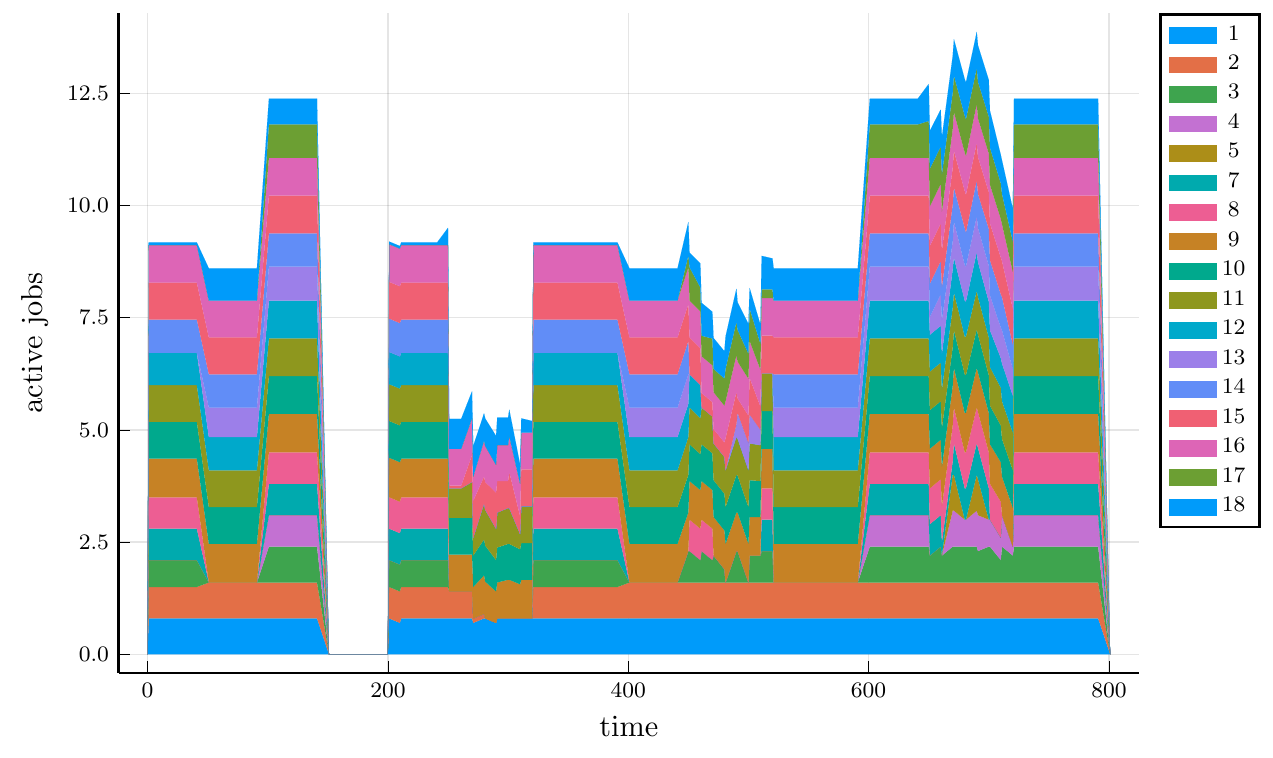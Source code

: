\RequirePackage{luatex85}
\documentclass[tikz]{standalone}
% Default preamble
\usepackage{pgfplots}
\pgfplotsset{compat=newest}
\usepgfplotslibrary{groupplots}
\usepgfplotslibrary{polar}
\usepgfplotslibrary{smithchart}
\usepgfplotslibrary{statistics}
\usepgfplotslibrary{dateplot}
\usepgfplotslibrary{ternary}
\usetikzlibrary{arrows.meta}
\usetikzlibrary{backgrounds}
\usepgfplotslibrary{patchplots}
\usepgfplotslibrary{fillbetween}
\pgfplotsset{%
layers/standard/.define layer set={%
    background,axis background,axis grid,axis ticks,axis lines,axis tick labels,pre main,main,axis descriptions,axis foreground%
}{grid style= {/pgfplots/on layer=axis grid},%
    tick style= {/pgfplots/on layer=axis ticks},%
    axis line style= {/pgfplots/on layer=axis lines},%
    label style= {/pgfplots/on layer=axis descriptions},%
    legend style= {/pgfplots/on layer=axis descriptions},%
    title style= {/pgfplots/on layer=axis descriptions},%
    colorbar style= {/pgfplots/on layer=axis descriptions},%
    ticklabel style= {/pgfplots/on layer=axis tick labels},%
    axis background@ style={/pgfplots/on layer=axis background},%
    3d box foreground style={/pgfplots/on layer=axis foreground},%
    },
}

\begin{document}
\begin{tikzpicture}[/tikz/background rectangle/.style={fill={rgb,1:red,1.0;green,1.0;blue,1.0}, draw opacity={1.0}}, show background rectangle]
\begin{axis}[point meta max={nan}, point meta min={nan}, legend cell align={left}, legend columns={1}, title={}, title style={at={{(0.5,1)}}, anchor={south}, font={{\fontsize{14 pt}{18.2 pt}\selectfont}}, color={rgb,1:red,0.0;green,0.0;blue,0.0}, draw opacity={1.0}, rotate={0.0}}, legend style={color={rgb,1:red,0.0;green,0.0;blue,0.0}, draw opacity={1.0}, line width={1}, solid, fill={rgb,1:red,1.0;green,1.0;blue,1.0}, fill opacity={1.0}, text opacity={1.0}, font={{\fontsize{8 pt}{10.4 pt}\selectfont}}, text={rgb,1:red,0.0;green,0.0;blue,0.0}, cells={anchor={center}}, at={(1.02, 1)}, anchor={north west}}, axis background/.style={fill={rgb,1:red,1.0;green,1.0;blue,1.0}, opacity={1.0}}, anchor={north west}, xshift={1.0mm}, yshift={-1.0mm}, width={145.4mm}, height={99.6mm}, scaled x ticks={false}, xlabel={time}, x tick style={color={rgb,1:red,0.0;green,0.0;blue,0.0}, opacity={1.0}}, x tick label style={color={rgb,1:red,0.0;green,0.0;blue,0.0}, opacity={1.0}, rotate={0}}, xlabel style={at={(ticklabel cs:0.5)}, anchor=near ticklabel, at={{(ticklabel cs:0.5)}}, anchor={near ticklabel}, font={{\fontsize{11 pt}{14.3 pt}\selectfont}}, color={rgb,1:red,0.0;green,0.0;blue,0.0}, draw opacity={1.0}, rotate={0.0}}, xmajorgrids={true}, xmin={-24.03}, xmax={825.03}, xtick={{0.0,200.0,400.0,600.0,800.0}}, xticklabels={{$0$,$200$,$400$,$600$,$800$}}, xtick align={inside}, xticklabel style={font={{\fontsize{8 pt}{10.4 pt}\selectfont}}, color={rgb,1:red,0.0;green,0.0;blue,0.0}, draw opacity={1.0}, rotate={0.0}}, x grid style={color={rgb,1:red,0.0;green,0.0;blue,0.0}, draw opacity={0.1}, line width={0.5}, solid}, axis x line*={left}, x axis line style={color={rgb,1:red,0.0;green,0.0;blue,0.0}, draw opacity={1.0}, line width={1}, solid}, scaled y ticks={false}, ylabel={active jobs}, y tick style={color={rgb,1:red,0.0;green,0.0;blue,0.0}, opacity={1.0}}, y tick label style={color={rgb,1:red,0.0;green,0.0;blue,0.0}, opacity={1.0}, rotate={0}}, ylabel style={at={(ticklabel cs:0.5)}, anchor=near ticklabel, at={{(ticklabel cs:0.5)}}, anchor={near ticklabel}, font={{\fontsize{11 pt}{14.3 pt}\selectfont}}, color={rgb,1:red,0.0;green,0.0;blue,0.0}, draw opacity={1.0}, rotate={0.0}}, ymajorgrids={true}, ymin={-0.416}, ymax={14.284}, ytick={{0.0,2.5,5.0,7.5,10.0,12.5}}, yticklabels={{$0.0$,$2.5$,$5.0$,$7.5$,$10.0$,$12.5$}}, ytick align={inside}, yticklabel style={font={{\fontsize{8 pt}{10.4 pt}\selectfont}}, color={rgb,1:red,0.0;green,0.0;blue,0.0}, draw opacity={1.0}, rotate={0.0}}, y grid style={color={rgb,1:red,0.0;green,0.0;blue,0.0}, draw opacity={0.1}, line width={0.5}, solid}, axis y line*={left}, y axis line style={color={rgb,1:red,0.0;green,0.0;blue,0.0}, draw opacity={1.0}, line width={1}, solid}, colorbar={false}]
    \addplot+[line width={0}, draw opacity={0}, fill={rgb,1:red,0.0;green,0.606;blue,0.979}, fill opacity={1.0}, mark={none}, forget plot]
        coordinates {
            (0.0,0.0)
            (1.0,0.8)
            (11.0,0.8)
            (21.0,0.8)
            (31.0,0.8)
            (41.0,0.8)
            (51.0,0.8)
            (61.0,0.8)
            (71.0,0.8)
            (81.0,0.8)
            (91.0,0.8)
            (101.0,0.8)
            (111.0,0.8)
            (121.0,0.8)
            (131.0,0.8)
            (141.0,0.8)
            (151.0,0.0)
            (200.0,0.0)
            (201.0,0.8)
            (210.0,0.7)
            (211.0,0.8)
            (221.0,0.8)
            (231.0,0.8)
            (241.0,0.8)
            (250.0,0.8)
            (251.0,0.8)
            (260.0,0.8)
            (261.0,0.8)
            (270.0,0.8)
            (271.0,0.7)
            (280.0,0.8)
            (281.0,0.8)
            (290.0,0.7)
            (291.0,0.8)
            (300.0,0.8)
            (301.0,0.8)
            (310.0,0.8)
            (311.0,0.8)
            (320.0,0.8)
            (321.0,0.8)
            (331.0,0.8)
            (341.0,0.8)
            (351.0,0.8)
            (361.0,0.8)
            (371.0,0.8)
            (381.0,0.8)
            (391.0,0.8)
            (401.0,0.8)
            (411.0,0.8)
            (421.0,0.8)
            (431.0,0.8)
            (441.0,0.8)
            (450.0,0.8)
            (451.0,0.8)
            (460.0,0.8)
            (461.0,0.8)
            (470.0,0.8)
            (471.0,0.8)
            (480.0,0.8)
            (481.0,0.8)
            (490.0,0.8)
            (491.0,0.8)
            (500.0,0.8)
            (501.0,0.8)
            (510.0,0.8)
            (511.0,0.8)
            (520.0,0.8)
            (521.0,0.8)
            (531.0,0.8)
            (541.0,0.8)
            (551.0,0.8)
            (561.0,0.8)
            (571.0,0.8)
            (581.0,0.8)
            (591.0,0.8)
            (601.0,0.8)
            (611.0,0.8)
            (621.0,0.8)
            (631.0,0.8)
            (641.0,0.8)
            (650.0,0.8)
            (651.0,0.8)
            (660.0,0.8)
            (661.0,0.8)
            (670.0,0.8)
            (671.0,0.8)
            (680.0,0.8)
            (681.0,0.8)
            (690.0,0.8)
            (691.0,0.8)
            (700.0,0.8)
            (701.0,0.8)
            (710.0,0.8)
            (711.0,0.8)
            (720.0,0.8)
            (721.0,0.8)
            (731.0,0.8)
            (741.0,0.8)
            (751.0,0.8)
            (761.0,0.8)
            (771.0,0.8)
            (781.0,0.8)
            (791.0,0.8)
            (801.0,0.0)
            (801.0,0.0)
            (791.0,0.0)
            (781.0,0.0)
            (771.0,0.0)
            (761.0,0.0)
            (751.0,0.0)
            (741.0,0.0)
            (731.0,0.0)
            (721.0,0.0)
            (720.0,0.0)
            (711.0,0.0)
            (710.0,0.0)
            (701.0,0.0)
            (700.0,0.0)
            (691.0,0.0)
            (690.0,0.0)
            (681.0,0.0)
            (680.0,0.0)
            (671.0,0.0)
            (670.0,0.0)
            (661.0,0.0)
            (660.0,0.0)
            (651.0,0.0)
            (650.0,0.0)
            (641.0,0.0)
            (631.0,0.0)
            (621.0,0.0)
            (611.0,0.0)
            (601.0,0.0)
            (591.0,0.0)
            (581.0,0.0)
            (571.0,0.0)
            (561.0,0.0)
            (551.0,0.0)
            (541.0,0.0)
            (531.0,0.0)
            (521.0,0.0)
            (520.0,0.0)
            (511.0,0.0)
            (510.0,0.0)
            (501.0,0.0)
            (500.0,0.0)
            (491.0,0.0)
            (490.0,0.0)
            (481.0,0.0)
            (480.0,0.0)
            (471.0,0.0)
            (470.0,0.0)
            (461.0,0.0)
            (460.0,0.0)
            (451.0,0.0)
            (450.0,0.0)
            (441.0,0.0)
            (431.0,0.0)
            (421.0,0.0)
            (411.0,0.0)
            (401.0,0.0)
            (391.0,0.0)
            (381.0,0.0)
            (371.0,0.0)
            (361.0,0.0)
            (351.0,0.0)
            (341.0,0.0)
            (331.0,0.0)
            (321.0,0.0)
            (320.0,0.0)
            (311.0,0.0)
            (310.0,0.0)
            (301.0,0.0)
            (300.0,0.0)
            (291.0,0.0)
            (290.0,0.0)
            (281.0,0.0)
            (280.0,0.0)
            (271.0,0.0)
            (270.0,0.0)
            (261.0,0.0)
            (260.0,0.0)
            (251.0,0.0)
            (250.0,0.0)
            (241.0,0.0)
            (231.0,0.0)
            (221.0,0.0)
            (211.0,0.0)
            (210.0,0.0)
            (201.0,0.0)
            (200.0,0.0)
            (151.0,0.0)
            (141.0,0.0)
            (131.0,0.0)
            (121.0,0.0)
            (111.0,0.0)
            (101.0,0.0)
            (91.0,0.0)
            (81.0,0.0)
            (71.0,0.0)
            (61.0,0.0)
            (51.0,0.0)
            (41.0,0.0)
            (31.0,0.0)
            (21.0,0.0)
            (11.0,0.0)
            (1.0,0.0)
            (0.0,0.0)
            (0.0,0.0)
        }
        ;
    \addplot[color={rgb,1:red,0.0;green,0.606;blue,0.979}, name path={3533df1e-2edf-4e0c-96e3-34fe763a0246}, area legend, legend image code/.code={{
    \draw[fill={rgb,1:red,0.0;green,0.606;blue,0.979}, fill opacity={1.0}] (0cm,-0.1cm) rectangle (0.6cm,0.1cm);
    }}, draw opacity={1.0}, line width={0.01}, solid]
        table[row sep={\\}]
        {
            \\
            0.0  0.0  \\
            1.0  0.8  \\
            11.0  0.8  \\
            21.0  0.8  \\
            31.0  0.8  \\
            41.0  0.8  \\
            51.0  0.8  \\
            61.0  0.8  \\
            71.0  0.8  \\
            81.0  0.8  \\
            91.0  0.8  \\
            101.0  0.8  \\
            111.0  0.8  \\
            121.0  0.8  \\
            131.0  0.8  \\
            141.0  0.8  \\
            151.0  0.0  \\
            200.0  0.0  \\
            201.0  0.8  \\
            210.0  0.7  \\
            211.0  0.8  \\
            221.0  0.8  \\
            231.0  0.8  \\
            241.0  0.8  \\
            250.0  0.8  \\
            251.0  0.8  \\
            260.0  0.8  \\
            261.0  0.8  \\
            270.0  0.8  \\
            271.0  0.7  \\
            280.0  0.8  \\
            281.0  0.8  \\
            290.0  0.7  \\
            291.0  0.8  \\
            300.0  0.8  \\
            301.0  0.8  \\
            310.0  0.8  \\
            311.0  0.8  \\
            320.0  0.8  \\
            321.0  0.8  \\
            331.0  0.8  \\
            341.0  0.8  \\
            351.0  0.8  \\
            361.0  0.8  \\
            371.0  0.8  \\
            381.0  0.8  \\
            391.0  0.8  \\
            401.0  0.8  \\
            411.0  0.8  \\
            421.0  0.8  \\
            431.0  0.8  \\
            441.0  0.8  \\
            450.0  0.8  \\
            451.0  0.8  \\
            460.0  0.8  \\
            461.0  0.8  \\
            470.0  0.8  \\
            471.0  0.8  \\
            480.0  0.8  \\
            481.0  0.8  \\
            490.0  0.8  \\
            491.0  0.8  \\
            500.0  0.8  \\
            501.0  0.8  \\
            510.0  0.8  \\
            511.0  0.8  \\
            520.0  0.8  \\
            521.0  0.8  \\
            531.0  0.8  \\
            541.0  0.8  \\
            551.0  0.8  \\
            561.0  0.8  \\
            571.0  0.8  \\
            581.0  0.8  \\
            591.0  0.8  \\
            601.0  0.8  \\
            611.0  0.8  \\
            621.0  0.8  \\
            631.0  0.8  \\
            641.0  0.8  \\
            650.0  0.8  \\
            651.0  0.8  \\
            660.0  0.8  \\
            661.0  0.8  \\
            670.0  0.8  \\
            671.0  0.8  \\
            680.0  0.8  \\
            681.0  0.8  \\
            690.0  0.8  \\
            691.0  0.8  \\
            700.0  0.8  \\
            701.0  0.8  \\
            710.0  0.8  \\
            711.0  0.8  \\
            720.0  0.8  \\
            721.0  0.8  \\
            731.0  0.8  \\
            741.0  0.8  \\
            751.0  0.8  \\
            761.0  0.8  \\
            771.0  0.8  \\
            781.0  0.8  \\
            791.0  0.8  \\
            801.0  0.0  \\
        }
        ;
    \addlegendentry {1}
    \addplot+[line width={0}, draw opacity={0}, fill={rgb,1:red,0.889;green,0.436;blue,0.278}, fill opacity={1.0}, mark={none}, forget plot]
        coordinates {
            (0.0,0.0)
            (1.0,1.5)
            (11.0,1.5)
            (21.0,1.5)
            (31.0,1.5)
            (41.0,1.5)
            (51.0,1.6)
            (61.0,1.6)
            (71.0,1.6)
            (81.0,1.6)
            (91.0,1.6)
            (101.0,1.6)
            (111.0,1.6)
            (121.0,1.6)
            (131.0,1.6)
            (141.0,1.6)
            (151.0,0.0)
            (200.0,0.0)
            (201.0,1.5)
            (210.0,1.4)
            (211.0,1.5)
            (221.0,1.5)
            (231.0,1.5)
            (241.0,1.5)
            (250.0,1.5)
            (251.0,1.4)
            (260.0,1.4)
            (261.0,1.4)
            (270.0,1.4)
            (271.0,0.8)
            (280.0,0.9)
            (281.0,0.8)
            (290.0,0.7)
            (291.0,0.8)
            (300.0,0.8)
            (301.0,0.8)
            (310.0,0.8)
            (311.0,0.8)
            (320.0,0.8)
            (321.0,1.5)
            (331.0,1.5)
            (341.0,1.5)
            (351.0,1.5)
            (361.0,1.5)
            (371.0,1.5)
            (381.0,1.5)
            (391.0,1.5)
            (401.0,1.6)
            (411.0,1.6)
            (421.0,1.6)
            (431.0,1.6)
            (441.0,1.6)
            (450.0,1.6)
            (451.0,1.6)
            (460.0,1.6)
            (461.0,1.6)
            (470.0,1.6)
            (471.0,1.6)
            (480.0,1.6)
            (481.0,1.6)
            (490.0,1.6)
            (491.0,1.6)
            (500.0,1.6)
            (501.0,1.6)
            (510.0,1.6)
            (511.0,1.6)
            (520.0,1.6)
            (521.0,1.6)
            (531.0,1.6)
            (541.0,1.6)
            (551.0,1.6)
            (561.0,1.6)
            (571.0,1.6)
            (581.0,1.6)
            (591.0,1.6)
            (601.0,1.6)
            (611.0,1.6)
            (621.0,1.6)
            (631.0,1.6)
            (641.0,1.6)
            (650.0,1.6)
            (651.0,1.6)
            (660.0,1.6)
            (661.0,1.6)
            (670.0,1.6)
            (671.0,1.6)
            (680.0,1.6)
            (681.0,1.6)
            (690.0,1.6)
            (691.0,1.6)
            (700.0,1.6)
            (701.0,1.6)
            (710.0,1.6)
            (711.0,1.6)
            (720.0,1.6)
            (721.0,1.6)
            (731.0,1.6)
            (741.0,1.6)
            (751.0,1.6)
            (761.0,1.6)
            (771.0,1.6)
            (781.0,1.6)
            (791.0,1.6)
            (801.0,0.0)
            (801.0,0.0)
            (791.0,0.8)
            (781.0,0.8)
            (771.0,0.8)
            (761.0,0.8)
            (751.0,0.8)
            (741.0,0.8)
            (731.0,0.8)
            (721.0,0.8)
            (720.0,0.8)
            (711.0,0.8)
            (710.0,0.8)
            (701.0,0.8)
            (700.0,0.8)
            (691.0,0.8)
            (690.0,0.8)
            (681.0,0.8)
            (680.0,0.8)
            (671.0,0.8)
            (670.0,0.8)
            (661.0,0.8)
            (660.0,0.8)
            (651.0,0.8)
            (650.0,0.8)
            (641.0,0.8)
            (631.0,0.8)
            (621.0,0.8)
            (611.0,0.8)
            (601.0,0.8)
            (591.0,0.8)
            (581.0,0.8)
            (571.0,0.8)
            (561.0,0.8)
            (551.0,0.8)
            (541.0,0.8)
            (531.0,0.8)
            (521.0,0.8)
            (520.0,0.8)
            (511.0,0.8)
            (510.0,0.8)
            (501.0,0.8)
            (500.0,0.8)
            (491.0,0.8)
            (490.0,0.8)
            (481.0,0.8)
            (480.0,0.8)
            (471.0,0.8)
            (470.0,0.8)
            (461.0,0.8)
            (460.0,0.8)
            (451.0,0.8)
            (450.0,0.8)
            (441.0,0.8)
            (431.0,0.8)
            (421.0,0.8)
            (411.0,0.8)
            (401.0,0.8)
            (391.0,0.8)
            (381.0,0.8)
            (371.0,0.8)
            (361.0,0.8)
            (351.0,0.8)
            (341.0,0.8)
            (331.0,0.8)
            (321.0,0.8)
            (320.0,0.8)
            (311.0,0.8)
            (310.0,0.8)
            (301.0,0.8)
            (300.0,0.8)
            (291.0,0.8)
            (290.0,0.7)
            (281.0,0.8)
            (280.0,0.8)
            (271.0,0.7)
            (270.0,0.8)
            (261.0,0.8)
            (260.0,0.8)
            (251.0,0.8)
            (250.0,0.8)
            (241.0,0.8)
            (231.0,0.8)
            (221.0,0.8)
            (211.0,0.8)
            (210.0,0.7)
            (201.0,0.8)
            (200.0,0.0)
            (151.0,0.0)
            (141.0,0.8)
            (131.0,0.8)
            (121.0,0.8)
            (111.0,0.8)
            (101.0,0.8)
            (91.0,0.8)
            (81.0,0.8)
            (71.0,0.8)
            (61.0,0.8)
            (51.0,0.8)
            (41.0,0.8)
            (31.0,0.8)
            (21.0,0.8)
            (11.0,0.8)
            (1.0,0.8)
            (0.0,0.0)
            (0.0,0.0)
        }
        ;
    \addplot[color={rgb,1:red,0.889;green,0.436;blue,0.278}, name path={a92ea8f0-420f-4822-9ff2-7c34308fa141}, area legend, legend image code/.code={{
    \draw[fill={rgb,1:red,0.889;green,0.436;blue,0.278}, fill opacity={1.0}] (0cm,-0.1cm) rectangle (0.6cm,0.1cm);
    }}, draw opacity={1.0}, line width={0.01}, solid]
        table[row sep={\\}]
        {
            \\
            0.0  0.0  \\
            1.0  1.5  \\
            11.0  1.5  \\
            21.0  1.5  \\
            31.0  1.5  \\
            41.0  1.5  \\
            51.0  1.6  \\
            61.0  1.6  \\
            71.0  1.6  \\
            81.0  1.6  \\
            91.0  1.6  \\
            101.0  1.6  \\
            111.0  1.6  \\
            121.0  1.6  \\
            131.0  1.6  \\
            141.0  1.6  \\
            151.0  0.0  \\
            200.0  0.0  \\
            201.0  1.5  \\
            210.0  1.4  \\
            211.0  1.5  \\
            221.0  1.5  \\
            231.0  1.5  \\
            241.0  1.5  \\
            250.0  1.5  \\
            251.0  1.4  \\
            260.0  1.4  \\
            261.0  1.4  \\
            270.0  1.4  \\
            271.0  0.8  \\
            280.0  0.9  \\
            281.0  0.8  \\
            290.0  0.7  \\
            291.0  0.8  \\
            300.0  0.8  \\
            301.0  0.8  \\
            310.0  0.8  \\
            311.0  0.8  \\
            320.0  0.8  \\
            321.0  1.5  \\
            331.0  1.5  \\
            341.0  1.5  \\
            351.0  1.5  \\
            361.0  1.5  \\
            371.0  1.5  \\
            381.0  1.5  \\
            391.0  1.5  \\
            401.0  1.6  \\
            411.0  1.6  \\
            421.0  1.6  \\
            431.0  1.6  \\
            441.0  1.6  \\
            450.0  1.6  \\
            451.0  1.6  \\
            460.0  1.6  \\
            461.0  1.6  \\
            470.0  1.6  \\
            471.0  1.6  \\
            480.0  1.6  \\
            481.0  1.6  \\
            490.0  1.6  \\
            491.0  1.6  \\
            500.0  1.6  \\
            501.0  1.6  \\
            510.0  1.6  \\
            511.0  1.6  \\
            520.0  1.6  \\
            521.0  1.6  \\
            531.0  1.6  \\
            541.0  1.6  \\
            551.0  1.6  \\
            561.0  1.6  \\
            571.0  1.6  \\
            581.0  1.6  \\
            591.0  1.6  \\
            601.0  1.6  \\
            611.0  1.6  \\
            621.0  1.6  \\
            631.0  1.6  \\
            641.0  1.6  \\
            650.0  1.6  \\
            651.0  1.6  \\
            660.0  1.6  \\
            661.0  1.6  \\
            670.0  1.6  \\
            671.0  1.6  \\
            680.0  1.6  \\
            681.0  1.6  \\
            690.0  1.6  \\
            691.0  1.6  \\
            700.0  1.6  \\
            701.0  1.6  \\
            710.0  1.6  \\
            711.0  1.6  \\
            720.0  1.6  \\
            721.0  1.6  \\
            731.0  1.6  \\
            741.0  1.6  \\
            751.0  1.6  \\
            761.0  1.6  \\
            771.0  1.6  \\
            781.0  1.6  \\
            791.0  1.6  \\
            801.0  0.0  \\
        }
        ;
    \addlegendentry {2}
    \addplot+[line width={0}, draw opacity={0}, fill={rgb,1:red,0.242;green,0.643;blue,0.304}, fill opacity={1.0}, mark={none}, forget plot]
        coordinates {
            (0.0,0.0)
            (1.0,2.1)
            (11.0,2.1)
            (21.0,2.1)
            (31.0,2.1)
            (41.0,2.1)
            (51.0,1.6)
            (61.0,1.6)
            (71.0,1.6)
            (81.0,1.6)
            (91.0,1.6)
            (101.0,2.4)
            (111.0,2.4)
            (121.0,2.4)
            (131.0,2.4)
            (141.0,2.4)
            (151.0,0.0)
            (200.0,0.0)
            (201.0,2.1)
            (210.0,2.0)
            (211.0,2.1)
            (221.0,2.1)
            (231.0,2.1)
            (241.0,2.1)
            (250.0,2.1)
            (251.0,1.4)
            (260.0,1.4)
            (261.0,1.4)
            (270.0,1.4)
            (271.0,0.8)
            (280.0,0.9)
            (281.0,0.8)
            (290.0,0.7)
            (291.0,0.8)
            (300.0,0.8)
            (301.0,0.8)
            (310.0,0.8)
            (311.0,0.8)
            (320.0,0.8)
            (321.0,2.1)
            (331.0,2.1)
            (341.0,2.1)
            (351.0,2.1)
            (361.0,2.1)
            (371.0,2.1)
            (381.0,2.1)
            (391.0,2.1)
            (401.0,1.6)
            (411.0,1.6)
            (421.0,1.6)
            (431.0,1.6)
            (441.0,1.6)
            (450.0,2.3)
            (451.0,2.3)
            (460.0,2.1)
            (461.0,2.3)
            (470.0,2.1)
            (471.0,2.2)
            (480.0,1.9)
            (481.0,1.6)
            (490.0,2.3)
            (491.0,2.3)
            (500.0,1.6)
            (501.0,2.2)
            (510.0,2.2)
            (511.0,2.3)
            (520.0,2.3)
            (521.0,1.6)
            (531.0,1.6)
            (541.0,1.6)
            (551.0,1.6)
            (561.0,1.6)
            (571.0,1.6)
            (581.0,1.6)
            (591.0,1.6)
            (601.0,2.4)
            (611.0,2.4)
            (621.0,2.4)
            (631.0,2.4)
            (641.0,2.4)
            (650.0,2.4)
            (651.0,2.2)
            (660.0,2.4)
            (661.0,2.2)
            (670.0,2.4)
            (671.0,2.4)
            (680.0,2.4)
            (681.0,2.4)
            (690.0,2.4)
            (691.0,2.3)
            (700.0,2.4)
            (701.0,2.4)
            (710.0,2.1)
            (711.0,2.4)
            (720.0,2.2)
            (721.0,2.4)
            (731.0,2.4)
            (741.0,2.4)
            (751.0,2.4)
            (761.0,2.4)
            (771.0,2.4)
            (781.0,2.4)
            (791.0,2.4)
            (801.0,0.0)
            (801.0,0.0)
            (791.0,1.6)
            (781.0,1.6)
            (771.0,1.6)
            (761.0,1.6)
            (751.0,1.6)
            (741.0,1.6)
            (731.0,1.6)
            (721.0,1.6)
            (720.0,1.6)
            (711.0,1.6)
            (710.0,1.6)
            (701.0,1.6)
            (700.0,1.6)
            (691.0,1.6)
            (690.0,1.6)
            (681.0,1.6)
            (680.0,1.6)
            (671.0,1.6)
            (670.0,1.6)
            (661.0,1.6)
            (660.0,1.6)
            (651.0,1.6)
            (650.0,1.6)
            (641.0,1.6)
            (631.0,1.6)
            (621.0,1.6)
            (611.0,1.6)
            (601.0,1.6)
            (591.0,1.6)
            (581.0,1.6)
            (571.0,1.6)
            (561.0,1.6)
            (551.0,1.6)
            (541.0,1.6)
            (531.0,1.6)
            (521.0,1.6)
            (520.0,1.6)
            (511.0,1.6)
            (510.0,1.6)
            (501.0,1.6)
            (500.0,1.6)
            (491.0,1.6)
            (490.0,1.6)
            (481.0,1.6)
            (480.0,1.6)
            (471.0,1.6)
            (470.0,1.6)
            (461.0,1.6)
            (460.0,1.6)
            (451.0,1.6)
            (450.0,1.6)
            (441.0,1.6)
            (431.0,1.6)
            (421.0,1.6)
            (411.0,1.6)
            (401.0,1.6)
            (391.0,1.5)
            (381.0,1.5)
            (371.0,1.5)
            (361.0,1.5)
            (351.0,1.5)
            (341.0,1.5)
            (331.0,1.5)
            (321.0,1.5)
            (320.0,0.8)
            (311.0,0.8)
            (310.0,0.8)
            (301.0,0.8)
            (300.0,0.8)
            (291.0,0.8)
            (290.0,0.7)
            (281.0,0.8)
            (280.0,0.9)
            (271.0,0.8)
            (270.0,1.4)
            (261.0,1.4)
            (260.0,1.4)
            (251.0,1.4)
            (250.0,1.5)
            (241.0,1.5)
            (231.0,1.5)
            (221.0,1.5)
            (211.0,1.5)
            (210.0,1.4)
            (201.0,1.5)
            (200.0,0.0)
            (151.0,0.0)
            (141.0,1.6)
            (131.0,1.6)
            (121.0,1.6)
            (111.0,1.6)
            (101.0,1.6)
            (91.0,1.6)
            (81.0,1.6)
            (71.0,1.6)
            (61.0,1.6)
            (51.0,1.6)
            (41.0,1.5)
            (31.0,1.5)
            (21.0,1.5)
            (11.0,1.5)
            (1.0,1.5)
            (0.0,0.0)
            (0.0,0.0)
        }
        ;
    \addplot[color={rgb,1:red,0.242;green,0.643;blue,0.304}, name path={ba3cbef2-1db8-426f-bf3d-2f9203704b60}, area legend, legend image code/.code={{
    \draw[fill={rgb,1:red,0.242;green,0.643;blue,0.304}, fill opacity={1.0}] (0cm,-0.1cm) rectangle (0.6cm,0.1cm);
    }}, draw opacity={1.0}, line width={0.01}, solid]
        table[row sep={\\}]
        {
            \\
            0.0  0.0  \\
            1.0  2.1  \\
            11.0  2.1  \\
            21.0  2.1  \\
            31.0  2.1  \\
            41.0  2.1  \\
            51.0  1.6  \\
            61.0  1.6  \\
            71.0  1.6  \\
            81.0  1.6  \\
            91.0  1.6  \\
            101.0  2.4  \\
            111.0  2.4  \\
            121.0  2.4  \\
            131.0  2.4  \\
            141.0  2.4  \\
            151.0  0.0  \\
            200.0  0.0  \\
            201.0  2.1  \\
            210.0  2.0  \\
            211.0  2.1  \\
            221.0  2.1  \\
            231.0  2.1  \\
            241.0  2.1  \\
            250.0  2.1  \\
            251.0  1.4  \\
            260.0  1.4  \\
            261.0  1.4  \\
            270.0  1.4  \\
            271.0  0.8  \\
            280.0  0.9  \\
            281.0  0.8  \\
            290.0  0.7  \\
            291.0  0.8  \\
            300.0  0.8  \\
            301.0  0.8  \\
            310.0  0.8  \\
            311.0  0.8  \\
            320.0  0.8  \\
            321.0  2.1  \\
            331.0  2.1  \\
            341.0  2.1  \\
            351.0  2.1  \\
            361.0  2.1  \\
            371.0  2.1  \\
            381.0  2.1  \\
            391.0  2.1  \\
            401.0  1.6  \\
            411.0  1.6  \\
            421.0  1.6  \\
            431.0  1.6  \\
            441.0  1.6  \\
            450.0  2.3  \\
            451.0  2.3  \\
            460.0  2.1  \\
            461.0  2.3  \\
            470.0  2.1  \\
            471.0  2.2  \\
            480.0  1.9  \\
            481.0  1.6  \\
            490.0  2.3  \\
            491.0  2.3  \\
            500.0  1.6  \\
            501.0  2.2  \\
            510.0  2.2  \\
            511.0  2.3  \\
            520.0  2.3  \\
            521.0  1.6  \\
            531.0  1.6  \\
            541.0  1.6  \\
            551.0  1.6  \\
            561.0  1.6  \\
            571.0  1.6  \\
            581.0  1.6  \\
            591.0  1.6  \\
            601.0  2.4  \\
            611.0  2.4  \\
            621.0  2.4  \\
            631.0  2.4  \\
            641.0  2.4  \\
            650.0  2.4  \\
            651.0  2.2  \\
            660.0  2.4  \\
            661.0  2.2  \\
            670.0  2.4  \\
            671.0  2.4  \\
            680.0  2.4  \\
            681.0  2.4  \\
            690.0  2.4  \\
            691.0  2.3  \\
            700.0  2.4  \\
            701.0  2.4  \\
            710.0  2.1  \\
            711.0  2.4  \\
            720.0  2.2  \\
            721.0  2.4  \\
            731.0  2.4  \\
            741.0  2.4  \\
            751.0  2.4  \\
            761.0  2.4  \\
            771.0  2.4  \\
            781.0  2.4  \\
            791.0  2.4  \\
            801.0  0.0  \\
        }
        ;
    \addlegendentry {3}
    \addplot+[line width={0}, draw opacity={0}, fill={rgb,1:red,0.764;green,0.444;blue,0.824}, fill opacity={1.0}, mark={none}, forget plot]
        coordinates {
            (0.0,0.0)
            (1.0,2.1)
            (11.0,2.1)
            (21.0,2.1)
            (31.0,2.1)
            (41.0,2.1)
            (51.0,1.6)
            (61.0,1.6)
            (71.0,1.6)
            (81.0,1.6)
            (91.0,1.6)
            (101.0,3.1)
            (111.0,3.1)
            (121.0,3.1)
            (131.0,3.1)
            (141.0,3.1)
            (151.0,0.0)
            (200.0,0.0)
            (201.0,2.1)
            (210.0,2.0)
            (211.0,2.1)
            (221.0,2.1)
            (231.0,2.1)
            (241.0,2.1)
            (250.0,2.1)
            (251.0,1.4)
            (260.0,1.4)
            (261.0,1.4)
            (270.0,1.4)
            (271.0,0.8)
            (280.0,0.9)
            (281.0,0.8)
            (290.0,0.7)
            (291.0,0.8)
            (300.0,0.8)
            (301.0,0.8)
            (310.0,0.8)
            (311.0,0.8)
            (320.0,0.8)
            (321.0,2.1)
            (331.0,2.1)
            (341.0,2.1)
            (351.0,2.1)
            (361.0,2.1)
            (371.0,2.1)
            (381.0,2.1)
            (391.0,2.1)
            (401.0,1.6)
            (411.0,1.6)
            (421.0,1.6)
            (431.0,1.6)
            (441.0,1.6)
            (450.0,2.3)
            (451.0,2.3)
            (460.0,2.1)
            (461.0,2.3)
            (470.0,2.1)
            (471.0,2.2)
            (480.0,1.9)
            (481.0,1.6)
            (490.0,2.3)
            (491.0,2.3)
            (500.0,1.6)
            (501.0,2.2)
            (510.0,2.2)
            (511.0,2.3)
            (520.0,2.3)
            (521.0,1.6)
            (531.0,1.6)
            (541.0,1.6)
            (551.0,1.6)
            (561.0,1.6)
            (571.0,1.6)
            (581.0,1.6)
            (591.0,1.6)
            (601.0,3.1)
            (611.0,3.1)
            (621.0,3.1)
            (631.0,3.1)
            (641.0,3.1)
            (650.0,3.1)
            (651.0,2.2)
            (660.0,2.4)
            (661.0,2.2)
            (670.0,3.2)
            (671.0,3.2)
            (680.0,3.0)
            (681.0,3.0)
            (690.0,3.2)
            (691.0,3.1)
            (700.0,3.0)
            (701.0,3.0)
            (710.0,2.6)
            (711.0,3.1)
            (720.0,2.4)
            (721.0,3.1)
            (731.0,3.1)
            (741.0,3.1)
            (751.0,3.1)
            (761.0,3.1)
            (771.0,3.1)
            (781.0,3.1)
            (791.0,3.1)
            (801.0,0.0)
            (801.0,0.0)
            (791.0,2.4)
            (781.0,2.4)
            (771.0,2.4)
            (761.0,2.4)
            (751.0,2.4)
            (741.0,2.4)
            (731.0,2.4)
            (721.0,2.4)
            (720.0,2.2)
            (711.0,2.4)
            (710.0,2.1)
            (701.0,2.4)
            (700.0,2.4)
            (691.0,2.3)
            (690.0,2.4)
            (681.0,2.4)
            (680.0,2.4)
            (671.0,2.4)
            (670.0,2.4)
            (661.0,2.2)
            (660.0,2.4)
            (651.0,2.2)
            (650.0,2.4)
            (641.0,2.4)
            (631.0,2.4)
            (621.0,2.4)
            (611.0,2.4)
            (601.0,2.4)
            (591.0,1.6)
            (581.0,1.6)
            (571.0,1.6)
            (561.0,1.6)
            (551.0,1.6)
            (541.0,1.6)
            (531.0,1.6)
            (521.0,1.6)
            (520.0,2.3)
            (511.0,2.3)
            (510.0,2.2)
            (501.0,2.2)
            (500.0,1.6)
            (491.0,2.3)
            (490.0,2.3)
            (481.0,1.6)
            (480.0,1.9)
            (471.0,2.2)
            (470.0,2.1)
            (461.0,2.3)
            (460.0,2.1)
            (451.0,2.3)
            (450.0,2.3)
            (441.0,1.6)
            (431.0,1.6)
            (421.0,1.6)
            (411.0,1.6)
            (401.0,1.6)
            (391.0,2.1)
            (381.0,2.1)
            (371.0,2.1)
            (361.0,2.1)
            (351.0,2.1)
            (341.0,2.1)
            (331.0,2.1)
            (321.0,2.1)
            (320.0,0.8)
            (311.0,0.8)
            (310.0,0.8)
            (301.0,0.8)
            (300.0,0.8)
            (291.0,0.8)
            (290.0,0.7)
            (281.0,0.8)
            (280.0,0.9)
            (271.0,0.8)
            (270.0,1.4)
            (261.0,1.4)
            (260.0,1.4)
            (251.0,1.4)
            (250.0,2.1)
            (241.0,2.1)
            (231.0,2.1)
            (221.0,2.1)
            (211.0,2.1)
            (210.0,2.0)
            (201.0,2.1)
            (200.0,0.0)
            (151.0,0.0)
            (141.0,2.4)
            (131.0,2.4)
            (121.0,2.4)
            (111.0,2.4)
            (101.0,2.4)
            (91.0,1.6)
            (81.0,1.6)
            (71.0,1.6)
            (61.0,1.6)
            (51.0,1.6)
            (41.0,2.1)
            (31.0,2.1)
            (21.0,2.1)
            (11.0,2.1)
            (1.0,2.1)
            (0.0,0.0)
            (0.0,0.0)
        }
        ;
    \addplot[color={rgb,1:red,0.764;green,0.444;blue,0.824}, name path={20f2df8b-c87f-4f80-ab22-932be4ec983b}, area legend, legend image code/.code={{
    \draw[fill={rgb,1:red,0.764;green,0.444;blue,0.824}, fill opacity={1.0}] (0cm,-0.1cm) rectangle (0.6cm,0.1cm);
    }}, draw opacity={1.0}, line width={0.01}, solid]
        table[row sep={\\}]
        {
            \\
            0.0  0.0  \\
            1.0  2.1  \\
            11.0  2.1  \\
            21.0  2.1  \\
            31.0  2.1  \\
            41.0  2.1  \\
            51.0  1.6  \\
            61.0  1.6  \\
            71.0  1.6  \\
            81.0  1.6  \\
            91.0  1.6  \\
            101.0  3.1  \\
            111.0  3.1  \\
            121.0  3.1  \\
            131.0  3.1  \\
            141.0  3.1  \\
            151.0  0.0  \\
            200.0  0.0  \\
            201.0  2.1  \\
            210.0  2.0  \\
            211.0  2.1  \\
            221.0  2.1  \\
            231.0  2.1  \\
            241.0  2.1  \\
            250.0  2.1  \\
            251.0  1.4  \\
            260.0  1.4  \\
            261.0  1.4  \\
            270.0  1.4  \\
            271.0  0.8  \\
            280.0  0.9  \\
            281.0  0.8  \\
            290.0  0.7  \\
            291.0  0.8  \\
            300.0  0.8  \\
            301.0  0.8  \\
            310.0  0.8  \\
            311.0  0.8  \\
            320.0  0.8  \\
            321.0  2.1  \\
            331.0  2.1  \\
            341.0  2.1  \\
            351.0  2.1  \\
            361.0  2.1  \\
            371.0  2.1  \\
            381.0  2.1  \\
            391.0  2.1  \\
            401.0  1.6  \\
            411.0  1.6  \\
            421.0  1.6  \\
            431.0  1.6  \\
            441.0  1.6  \\
            450.0  2.3  \\
            451.0  2.3  \\
            460.0  2.1  \\
            461.0  2.3  \\
            470.0  2.1  \\
            471.0  2.2  \\
            480.0  1.9  \\
            481.0  1.6  \\
            490.0  2.3  \\
            491.0  2.3  \\
            500.0  1.6  \\
            501.0  2.2  \\
            510.0  2.2  \\
            511.0  2.3  \\
            520.0  2.3  \\
            521.0  1.6  \\
            531.0  1.6  \\
            541.0  1.6  \\
            551.0  1.6  \\
            561.0  1.6  \\
            571.0  1.6  \\
            581.0  1.6  \\
            591.0  1.6  \\
            601.0  3.1  \\
            611.0  3.1  \\
            621.0  3.1  \\
            631.0  3.1  \\
            641.0  3.1  \\
            650.0  3.1  \\
            651.0  2.2  \\
            660.0  2.4  \\
            661.0  2.2  \\
            670.0  3.2  \\
            671.0  3.2  \\
            680.0  3.0  \\
            681.0  3.0  \\
            690.0  3.2  \\
            691.0  3.1  \\
            700.0  3.0  \\
            701.0  3.0  \\
            710.0  2.6  \\
            711.0  3.1  \\
            720.0  2.4  \\
            721.0  3.1  \\
            731.0  3.1  \\
            741.0  3.1  \\
            751.0  3.1  \\
            761.0  3.1  \\
            771.0  3.1  \\
            781.0  3.1  \\
            791.0  3.1  \\
            801.0  0.0  \\
        }
        ;
    \addlegendentry {4}
    \addplot+[line width={0}, draw opacity={0}, fill={rgb,1:red,0.675;green,0.556;blue,0.094}, fill opacity={1.0}, mark={none}, forget plot]
        coordinates {
            (0.0,0.0)
            (1.0,2.1)
            (11.0,2.1)
            (21.0,2.1)
            (31.0,2.1)
            (41.0,2.1)
            (51.0,1.6)
            (61.0,1.6)
            (71.0,1.6)
            (81.0,1.6)
            (91.0,1.6)
            (101.0,3.1)
            (111.0,3.1)
            (121.0,3.1)
            (131.0,3.1)
            (141.0,3.1)
            (151.0,0.0)
            (200.0,0.0)
            (201.0,2.1)
            (210.0,2.0)
            (211.0,2.1)
            (221.0,2.1)
            (231.0,2.1)
            (241.0,2.1)
            (250.0,2.1)
            (251.0,1.4)
            (260.0,1.4)
            (261.0,1.4)
            (270.0,1.4)
            (271.0,0.8)
            (280.0,0.9)
            (281.0,0.8)
            (290.0,0.7)
            (291.0,0.8)
            (300.0,0.8)
            (301.0,0.8)
            (310.0,0.8)
            (311.0,0.8)
            (320.0,0.8)
            (321.0,2.1)
            (331.0,2.1)
            (341.0,2.1)
            (351.0,2.1)
            (361.0,2.1)
            (371.0,2.1)
            (381.0,2.1)
            (391.0,2.1)
            (401.0,1.6)
            (411.0,1.6)
            (421.0,1.6)
            (431.0,1.6)
            (441.0,1.6)
            (450.0,2.3)
            (451.0,2.3)
            (460.0,2.1)
            (461.0,2.3)
            (470.0,2.1)
            (471.0,2.2)
            (480.0,1.9)
            (481.0,1.6)
            (490.0,2.3)
            (491.0,2.3)
            (500.0,1.6)
            (501.0,2.2)
            (510.0,2.2)
            (511.0,2.3)
            (520.0,2.3)
            (521.0,1.6)
            (531.0,1.6)
            (541.0,1.6)
            (551.0,1.6)
            (561.0,1.6)
            (571.0,1.6)
            (581.0,1.6)
            (591.0,1.6)
            (601.0,3.1)
            (611.0,3.1)
            (621.0,3.1)
            (631.0,3.1)
            (641.0,3.1)
            (650.0,3.1)
            (651.0,2.2)
            (660.0,2.4)
            (661.0,2.2)
            (670.0,4.0)
            (671.0,4.0)
            (680.0,3.0)
            (681.0,3.0)
            (690.0,4.0)
            (691.0,3.9)
            (700.0,3.0)
            (701.0,3.0)
            (710.0,2.6)
            (711.0,3.1)
            (720.0,2.4)
            (721.0,3.1)
            (731.0,3.1)
            (741.0,3.1)
            (751.0,3.1)
            (761.0,3.1)
            (771.0,3.1)
            (781.0,3.1)
            (791.0,3.1)
            (801.0,0.0)
            (801.0,0.0)
            (791.0,3.1)
            (781.0,3.1)
            (771.0,3.1)
            (761.0,3.1)
            (751.0,3.1)
            (741.0,3.1)
            (731.0,3.1)
            (721.0,3.1)
            (720.0,2.4)
            (711.0,3.1)
            (710.0,2.6)
            (701.0,3.0)
            (700.0,3.0)
            (691.0,3.1)
            (690.0,3.2)
            (681.0,3.0)
            (680.0,3.0)
            (671.0,3.2)
            (670.0,3.2)
            (661.0,2.2)
            (660.0,2.4)
            (651.0,2.2)
            (650.0,3.1)
            (641.0,3.1)
            (631.0,3.1)
            (621.0,3.1)
            (611.0,3.1)
            (601.0,3.1)
            (591.0,1.6)
            (581.0,1.6)
            (571.0,1.6)
            (561.0,1.6)
            (551.0,1.6)
            (541.0,1.6)
            (531.0,1.6)
            (521.0,1.6)
            (520.0,2.3)
            (511.0,2.3)
            (510.0,2.2)
            (501.0,2.2)
            (500.0,1.6)
            (491.0,2.3)
            (490.0,2.3)
            (481.0,1.6)
            (480.0,1.9)
            (471.0,2.2)
            (470.0,2.1)
            (461.0,2.3)
            (460.0,2.1)
            (451.0,2.3)
            (450.0,2.3)
            (441.0,1.6)
            (431.0,1.6)
            (421.0,1.6)
            (411.0,1.6)
            (401.0,1.6)
            (391.0,2.1)
            (381.0,2.1)
            (371.0,2.1)
            (361.0,2.1)
            (351.0,2.1)
            (341.0,2.1)
            (331.0,2.1)
            (321.0,2.1)
            (320.0,0.8)
            (311.0,0.8)
            (310.0,0.8)
            (301.0,0.8)
            (300.0,0.8)
            (291.0,0.8)
            (290.0,0.7)
            (281.0,0.8)
            (280.0,0.9)
            (271.0,0.8)
            (270.0,1.4)
            (261.0,1.4)
            (260.0,1.4)
            (251.0,1.4)
            (250.0,2.1)
            (241.0,2.1)
            (231.0,2.1)
            (221.0,2.1)
            (211.0,2.1)
            (210.0,2.0)
            (201.0,2.1)
            (200.0,0.0)
            (151.0,0.0)
            (141.0,3.1)
            (131.0,3.1)
            (121.0,3.1)
            (111.0,3.1)
            (101.0,3.1)
            (91.0,1.6)
            (81.0,1.6)
            (71.0,1.6)
            (61.0,1.6)
            (51.0,1.6)
            (41.0,2.1)
            (31.0,2.1)
            (21.0,2.1)
            (11.0,2.1)
            (1.0,2.1)
            (0.0,0.0)
            (0.0,0.0)
        }
        ;
    \addplot[color={rgb,1:red,0.675;green,0.556;blue,0.094}, name path={6d33e10a-a446-498f-b8fd-5a7f0ffdf771}, area legend, legend image code/.code={{
    \draw[fill={rgb,1:red,0.675;green,0.556;blue,0.094}, fill opacity={1.0}] (0cm,-0.1cm) rectangle (0.6cm,0.1cm);
    }}, draw opacity={1.0}, line width={0.01}, solid]
        table[row sep={\\}]
        {
            \\
            0.0  0.0  \\
            1.0  2.1  \\
            11.0  2.1  \\
            21.0  2.1  \\
            31.0  2.1  \\
            41.0  2.1  \\
            51.0  1.6  \\
            61.0  1.6  \\
            71.0  1.6  \\
            81.0  1.6  \\
            91.0  1.6  \\
            101.0  3.1  \\
            111.0  3.1  \\
            121.0  3.1  \\
            131.0  3.1  \\
            141.0  3.1  \\
            151.0  0.0  \\
            200.0  0.0  \\
            201.0  2.1  \\
            210.0  2.0  \\
            211.0  2.1  \\
            221.0  2.1  \\
            231.0  2.1  \\
            241.0  2.1  \\
            250.0  2.1  \\
            251.0  1.4  \\
            260.0  1.4  \\
            261.0  1.4  \\
            270.0  1.4  \\
            271.0  0.8  \\
            280.0  0.9  \\
            281.0  0.8  \\
            290.0  0.7  \\
            291.0  0.8  \\
            300.0  0.8  \\
            301.0  0.8  \\
            310.0  0.8  \\
            311.0  0.8  \\
            320.0  0.8  \\
            321.0  2.1  \\
            331.0  2.1  \\
            341.0  2.1  \\
            351.0  2.1  \\
            361.0  2.1  \\
            371.0  2.1  \\
            381.0  2.1  \\
            391.0  2.1  \\
            401.0  1.6  \\
            411.0  1.6  \\
            421.0  1.6  \\
            431.0  1.6  \\
            441.0  1.6  \\
            450.0  2.3  \\
            451.0  2.3  \\
            460.0  2.1  \\
            461.0  2.3  \\
            470.0  2.1  \\
            471.0  2.2  \\
            480.0  1.9  \\
            481.0  1.6  \\
            490.0  2.3  \\
            491.0  2.3  \\
            500.0  1.6  \\
            501.0  2.2  \\
            510.0  2.2  \\
            511.0  2.3  \\
            520.0  2.3  \\
            521.0  1.6  \\
            531.0  1.6  \\
            541.0  1.6  \\
            551.0  1.6  \\
            561.0  1.6  \\
            571.0  1.6  \\
            581.0  1.6  \\
            591.0  1.6  \\
            601.0  3.1  \\
            611.0  3.1  \\
            621.0  3.1  \\
            631.0  3.1  \\
            641.0  3.1  \\
            650.0  3.1  \\
            651.0  2.2  \\
            660.0  2.4  \\
            661.0  2.2  \\
            670.0  4.0  \\
            671.0  4.0  \\
            680.0  3.0  \\
            681.0  3.0  \\
            690.0  4.0  \\
            691.0  3.9  \\
            700.0  3.0  \\
            701.0  3.0  \\
            710.0  2.6  \\
            711.0  3.1  \\
            720.0  2.4  \\
            721.0  3.1  \\
            731.0  3.1  \\
            741.0  3.1  \\
            751.0  3.1  \\
            761.0  3.1  \\
            771.0  3.1  \\
            781.0  3.1  \\
            791.0  3.1  \\
            801.0  0.0  \\
        }
        ;
    \addlegendentry {5}
    \addplot+[line width={0}, draw opacity={0}, fill={rgb,1:red,0.0;green,0.666;blue,0.681}, fill opacity={1.0}, mark={none}, forget plot]
        coordinates {
            (0.0,0.0)
            (1.0,2.8)
            (11.0,2.8)
            (21.0,2.8)
            (31.0,2.8)
            (41.0,2.8)
            (51.0,1.6)
            (61.0,1.6)
            (71.0,1.6)
            (81.0,1.6)
            (91.0,1.6)
            (101.0,3.8)
            (111.0,3.8)
            (121.0,3.8)
            (131.0,3.8)
            (141.0,3.8)
            (151.0,0.0)
            (200.0,0.0)
            (201.0,2.8)
            (210.0,2.7)
            (211.0,2.8)
            (221.0,2.8)
            (231.0,2.8)
            (241.0,2.8)
            (250.0,2.8)
            (251.0,1.4)
            (260.0,1.4)
            (261.0,1.4)
            (270.0,1.4)
            (271.0,0.8)
            (280.0,0.9)
            (281.0,0.8)
            (290.0,0.7)
            (291.0,0.8)
            (300.0,0.8)
            (301.0,0.8)
            (310.0,0.8)
            (311.0,0.8)
            (320.0,0.8)
            (321.0,2.8)
            (331.0,2.8)
            (341.0,2.8)
            (351.0,2.8)
            (361.0,2.8)
            (371.0,2.8)
            (381.0,2.8)
            (391.0,2.8)
            (401.0,1.6)
            (411.0,1.6)
            (421.0,1.6)
            (431.0,1.6)
            (441.0,1.6)
            (450.0,2.3)
            (451.0,2.3)
            (460.0,2.1)
            (461.0,2.3)
            (470.0,2.1)
            (471.0,2.2)
            (480.0,1.9)
            (481.0,1.6)
            (490.0,2.3)
            (491.0,2.3)
            (500.0,1.6)
            (501.0,2.2)
            (510.0,2.2)
            (511.0,3.0)
            (520.0,3.0)
            (521.0,1.6)
            (531.0,1.6)
            (541.0,1.6)
            (551.0,1.6)
            (561.0,1.6)
            (571.0,1.6)
            (581.0,1.6)
            (591.0,1.6)
            (601.0,3.8)
            (611.0,3.8)
            (621.0,3.8)
            (631.0,3.8)
            (641.0,3.8)
            (650.0,3.8)
            (651.0,2.9)
            (660.0,3.1)
            (661.0,2.5)
            (670.0,4.3)
            (671.0,4.7)
            (680.0,3.7)
            (681.0,3.7)
            (690.0,4.7)
            (691.0,4.6)
            (700.0,3.7)
            (701.0,3.0)
            (710.0,2.6)
            (711.0,3.1)
            (720.0,2.4)
            (721.0,3.8)
            (731.0,3.8)
            (741.0,3.8)
            (751.0,3.8)
            (761.0,3.8)
            (771.0,3.8)
            (781.0,3.8)
            (791.0,3.8)
            (801.0,0.0)
            (801.0,0.0)
            (791.0,3.1)
            (781.0,3.1)
            (771.0,3.1)
            (761.0,3.1)
            (751.0,3.1)
            (741.0,3.1)
            (731.0,3.1)
            (721.0,3.1)
            (720.0,2.4)
            (711.0,3.1)
            (710.0,2.6)
            (701.0,3.0)
            (700.0,3.0)
            (691.0,3.9)
            (690.0,4.0)
            (681.0,3.0)
            (680.0,3.0)
            (671.0,4.0)
            (670.0,4.0)
            (661.0,2.2)
            (660.0,2.4)
            (651.0,2.2)
            (650.0,3.1)
            (641.0,3.1)
            (631.0,3.1)
            (621.0,3.1)
            (611.0,3.1)
            (601.0,3.1)
            (591.0,1.6)
            (581.0,1.6)
            (571.0,1.6)
            (561.0,1.6)
            (551.0,1.6)
            (541.0,1.6)
            (531.0,1.6)
            (521.0,1.6)
            (520.0,2.3)
            (511.0,2.3)
            (510.0,2.2)
            (501.0,2.2)
            (500.0,1.6)
            (491.0,2.3)
            (490.0,2.3)
            (481.0,1.6)
            (480.0,1.9)
            (471.0,2.2)
            (470.0,2.1)
            (461.0,2.3)
            (460.0,2.1)
            (451.0,2.3)
            (450.0,2.3)
            (441.0,1.6)
            (431.0,1.6)
            (421.0,1.6)
            (411.0,1.6)
            (401.0,1.6)
            (391.0,2.1)
            (381.0,2.1)
            (371.0,2.1)
            (361.0,2.1)
            (351.0,2.1)
            (341.0,2.1)
            (331.0,2.1)
            (321.0,2.1)
            (320.0,0.8)
            (311.0,0.8)
            (310.0,0.8)
            (301.0,0.8)
            (300.0,0.8)
            (291.0,0.8)
            (290.0,0.7)
            (281.0,0.8)
            (280.0,0.9)
            (271.0,0.8)
            (270.0,1.4)
            (261.0,1.4)
            (260.0,1.4)
            (251.0,1.4)
            (250.0,2.1)
            (241.0,2.1)
            (231.0,2.1)
            (221.0,2.1)
            (211.0,2.1)
            (210.0,2.0)
            (201.0,2.1)
            (200.0,0.0)
            (151.0,0.0)
            (141.0,3.1)
            (131.0,3.1)
            (121.0,3.1)
            (111.0,3.1)
            (101.0,3.1)
            (91.0,1.6)
            (81.0,1.6)
            (71.0,1.6)
            (61.0,1.6)
            (51.0,1.6)
            (41.0,2.1)
            (31.0,2.1)
            (21.0,2.1)
            (11.0,2.1)
            (1.0,2.1)
            (0.0,0.0)
            (0.0,0.0)
        }
        ;
    \addplot[color={rgb,1:red,0.0;green,0.666;blue,0.681}, name path={2b4c8bbf-018b-48a7-b07c-45ea4d08b107}, area legend, legend image code/.code={{
    \draw[fill={rgb,1:red,0.0;green,0.666;blue,0.681}, fill opacity={1.0}] (0cm,-0.1cm) rectangle (0.6cm,0.1cm);
    }}, draw opacity={1.0}, line width={0.01}, solid]
        table[row sep={\\}]
        {
            \\
            0.0  0.0  \\
            1.0  2.8  \\
            11.0  2.8  \\
            21.0  2.8  \\
            31.0  2.8  \\
            41.0  2.8  \\
            51.0  1.6  \\
            61.0  1.6  \\
            71.0  1.6  \\
            81.0  1.6  \\
            91.0  1.6  \\
            101.0  3.8  \\
            111.0  3.8  \\
            121.0  3.8  \\
            131.0  3.8  \\
            141.0  3.8  \\
            151.0  0.0  \\
            200.0  0.0  \\
            201.0  2.8  \\
            210.0  2.7  \\
            211.0  2.8  \\
            221.0  2.8  \\
            231.0  2.8  \\
            241.0  2.8  \\
            250.0  2.8  \\
            251.0  1.4  \\
            260.0  1.4  \\
            261.0  1.4  \\
            270.0  1.4  \\
            271.0  0.8  \\
            280.0  0.9  \\
            281.0  0.8  \\
            290.0  0.7  \\
            291.0  0.8  \\
            300.0  0.8  \\
            301.0  0.8  \\
            310.0  0.8  \\
            311.0  0.8  \\
            320.0  0.8  \\
            321.0  2.8  \\
            331.0  2.8  \\
            341.0  2.8  \\
            351.0  2.8  \\
            361.0  2.8  \\
            371.0  2.8  \\
            381.0  2.8  \\
            391.0  2.8  \\
            401.0  1.6  \\
            411.0  1.6  \\
            421.0  1.6  \\
            431.0  1.6  \\
            441.0  1.6  \\
            450.0  2.3  \\
            451.0  2.3  \\
            460.0  2.1  \\
            461.0  2.3  \\
            470.0  2.1  \\
            471.0  2.2  \\
            480.0  1.9  \\
            481.0  1.6  \\
            490.0  2.3  \\
            491.0  2.3  \\
            500.0  1.6  \\
            501.0  2.2  \\
            510.0  2.2  \\
            511.0  3.0  \\
            520.0  3.0  \\
            521.0  1.6  \\
            531.0  1.6  \\
            541.0  1.6  \\
            551.0  1.6  \\
            561.0  1.6  \\
            571.0  1.6  \\
            581.0  1.6  \\
            591.0  1.6  \\
            601.0  3.8  \\
            611.0  3.8  \\
            621.0  3.8  \\
            631.0  3.8  \\
            641.0  3.8  \\
            650.0  3.8  \\
            651.0  2.9  \\
            660.0  3.1  \\
            661.0  2.5  \\
            670.0  4.3  \\
            671.0  4.7  \\
            680.0  3.7  \\
            681.0  3.7  \\
            690.0  4.7  \\
            691.0  4.6  \\
            700.0  3.7  \\
            701.0  3.0  \\
            710.0  2.6  \\
            711.0  3.1  \\
            720.0  2.4  \\
            721.0  3.8  \\
            731.0  3.8  \\
            741.0  3.8  \\
            751.0  3.8  \\
            761.0  3.8  \\
            771.0  3.8  \\
            781.0  3.8  \\
            791.0  3.8  \\
            801.0  0.0  \\
        }
        ;
    \addlegendentry {7}
    \addplot+[line width={0}, draw opacity={0}, fill={rgb,1:red,0.931;green,0.367;blue,0.576}, fill opacity={1.0}, mark={none}, forget plot]
        coordinates {
            (0.0,0.0)
            (1.0,3.5)
            (11.0,3.5)
            (21.0,3.5)
            (31.0,3.5)
            (41.0,3.5)
            (51.0,1.6)
            (61.0,1.6)
            (71.0,1.6)
            (81.0,1.6)
            (91.0,1.6)
            (101.0,4.5)
            (111.0,4.5)
            (121.0,4.5)
            (131.0,4.5)
            (141.0,4.5)
            (151.0,0.0)
            (200.0,0.0)
            (201.0,3.5)
            (210.0,3.4)
            (211.0,3.5)
            (221.0,3.5)
            (231.0,3.5)
            (241.0,3.5)
            (250.0,3.5)
            (251.0,1.4)
            (260.0,1.4)
            (261.0,1.4)
            (270.0,1.4)
            (271.0,0.8)
            (280.0,0.9)
            (281.0,0.8)
            (290.0,0.7)
            (291.0,0.8)
            (300.0,0.8)
            (301.0,0.8)
            (310.0,0.8)
            (311.0,0.8)
            (320.0,0.8)
            (321.0,3.5)
            (331.0,3.5)
            (341.0,3.5)
            (351.0,3.5)
            (361.0,3.5)
            (371.0,3.5)
            (381.0,3.5)
            (391.0,3.5)
            (401.0,1.6)
            (411.0,1.6)
            (421.0,1.6)
            (431.0,1.6)
            (441.0,1.6)
            (450.0,2.3)
            (451.0,3.0)
            (460.0,2.8)
            (461.0,3.0)
            (470.0,2.8)
            (471.0,2.2)
            (480.0,1.9)
            (481.0,1.6)
            (490.0,2.3)
            (491.0,2.3)
            (500.0,1.6)
            (501.0,2.2)
            (510.0,2.2)
            (511.0,3.7)
            (520.0,3.7)
            (521.0,1.6)
            (531.0,1.6)
            (541.0,1.6)
            (551.0,1.6)
            (561.0,1.6)
            (571.0,1.6)
            (581.0,1.6)
            (591.0,1.6)
            (601.0,4.5)
            (611.0,4.5)
            (621.0,4.5)
            (631.0,4.5)
            (641.0,4.5)
            (650.0,4.5)
            (651.0,3.7)
            (660.0,3.9)
            (661.0,3.3)
            (670.0,5.1)
            (671.0,5.5)
            (680.0,4.5)
            (681.0,4.5)
            (690.0,5.5)
            (691.0,5.4)
            (700.0,4.5)
            (701.0,3.8)
            (710.0,3.4)
            (711.0,3.1)
            (720.0,2.4)
            (721.0,4.5)
            (731.0,4.5)
            (741.0,4.5)
            (751.0,4.5)
            (761.0,4.5)
            (771.0,4.5)
            (781.0,4.5)
            (791.0,4.5)
            (801.0,0.0)
            (801.0,0.0)
            (791.0,3.8)
            (781.0,3.8)
            (771.0,3.8)
            (761.0,3.8)
            (751.0,3.8)
            (741.0,3.8)
            (731.0,3.8)
            (721.0,3.8)
            (720.0,2.4)
            (711.0,3.1)
            (710.0,2.6)
            (701.0,3.0)
            (700.0,3.7)
            (691.0,4.6)
            (690.0,4.7)
            (681.0,3.7)
            (680.0,3.7)
            (671.0,4.7)
            (670.0,4.3)
            (661.0,2.5)
            (660.0,3.1)
            (651.0,2.9)
            (650.0,3.8)
            (641.0,3.8)
            (631.0,3.8)
            (621.0,3.8)
            (611.0,3.8)
            (601.0,3.8)
            (591.0,1.6)
            (581.0,1.6)
            (571.0,1.6)
            (561.0,1.6)
            (551.0,1.6)
            (541.0,1.6)
            (531.0,1.6)
            (521.0,1.6)
            (520.0,3.0)
            (511.0,3.0)
            (510.0,2.2)
            (501.0,2.2)
            (500.0,1.6)
            (491.0,2.3)
            (490.0,2.3)
            (481.0,1.6)
            (480.0,1.9)
            (471.0,2.2)
            (470.0,2.1)
            (461.0,2.3)
            (460.0,2.1)
            (451.0,2.3)
            (450.0,2.3)
            (441.0,1.6)
            (431.0,1.6)
            (421.0,1.6)
            (411.0,1.6)
            (401.0,1.6)
            (391.0,2.8)
            (381.0,2.8)
            (371.0,2.8)
            (361.0,2.8)
            (351.0,2.8)
            (341.0,2.8)
            (331.0,2.8)
            (321.0,2.8)
            (320.0,0.8)
            (311.0,0.8)
            (310.0,0.8)
            (301.0,0.8)
            (300.0,0.8)
            (291.0,0.8)
            (290.0,0.7)
            (281.0,0.8)
            (280.0,0.9)
            (271.0,0.8)
            (270.0,1.4)
            (261.0,1.4)
            (260.0,1.4)
            (251.0,1.4)
            (250.0,2.8)
            (241.0,2.8)
            (231.0,2.8)
            (221.0,2.8)
            (211.0,2.8)
            (210.0,2.7)
            (201.0,2.8)
            (200.0,0.0)
            (151.0,0.0)
            (141.0,3.8)
            (131.0,3.8)
            (121.0,3.8)
            (111.0,3.8)
            (101.0,3.8)
            (91.0,1.6)
            (81.0,1.6)
            (71.0,1.6)
            (61.0,1.6)
            (51.0,1.6)
            (41.0,2.8)
            (31.0,2.8)
            (21.0,2.8)
            (11.0,2.8)
            (1.0,2.8)
            (0.0,0.0)
            (0.0,0.0)
        }
        ;
    \addplot[color={rgb,1:red,0.931;green,0.367;blue,0.576}, name path={7df08fe5-3b0c-415f-8210-848b2f32929b}, area legend, legend image code/.code={{
    \draw[fill={rgb,1:red,0.931;green,0.367;blue,0.576}, fill opacity={1.0}] (0cm,-0.1cm) rectangle (0.6cm,0.1cm);
    }}, draw opacity={1.0}, line width={0.01}, solid]
        table[row sep={\\}]
        {
            \\
            0.0  0.0  \\
            1.0  3.5  \\
            11.0  3.5  \\
            21.0  3.5  \\
            31.0  3.5  \\
            41.0  3.5  \\
            51.0  1.6  \\
            61.0  1.6  \\
            71.0  1.6  \\
            81.0  1.6  \\
            91.0  1.6  \\
            101.0  4.5  \\
            111.0  4.5  \\
            121.0  4.5  \\
            131.0  4.5  \\
            141.0  4.5  \\
            151.0  0.0  \\
            200.0  0.0  \\
            201.0  3.5  \\
            210.0  3.4  \\
            211.0  3.5  \\
            221.0  3.5  \\
            231.0  3.5  \\
            241.0  3.5  \\
            250.0  3.5  \\
            251.0  1.4  \\
            260.0  1.4  \\
            261.0  1.4  \\
            270.0  1.4  \\
            271.0  0.8  \\
            280.0  0.9  \\
            281.0  0.8  \\
            290.0  0.7  \\
            291.0  0.8  \\
            300.0  0.8  \\
            301.0  0.8  \\
            310.0  0.8  \\
            311.0  0.8  \\
            320.0  0.8  \\
            321.0  3.5  \\
            331.0  3.5  \\
            341.0  3.5  \\
            351.0  3.5  \\
            361.0  3.5  \\
            371.0  3.5  \\
            381.0  3.5  \\
            391.0  3.5  \\
            401.0  1.6  \\
            411.0  1.6  \\
            421.0  1.6  \\
            431.0  1.6  \\
            441.0  1.6  \\
            450.0  2.3  \\
            451.0  3.0  \\
            460.0  2.8  \\
            461.0  3.0  \\
            470.0  2.8  \\
            471.0  2.2  \\
            480.0  1.9  \\
            481.0  1.6  \\
            490.0  2.3  \\
            491.0  2.3  \\
            500.0  1.6  \\
            501.0  2.2  \\
            510.0  2.2  \\
            511.0  3.7  \\
            520.0  3.7  \\
            521.0  1.6  \\
            531.0  1.6  \\
            541.0  1.6  \\
            551.0  1.6  \\
            561.0  1.6  \\
            571.0  1.6  \\
            581.0  1.6  \\
            591.0  1.6  \\
            601.0  4.5  \\
            611.0  4.5  \\
            621.0  4.5  \\
            631.0  4.5  \\
            641.0  4.5  \\
            650.0  4.5  \\
            651.0  3.7  \\
            660.0  3.9  \\
            661.0  3.3  \\
            670.0  5.1  \\
            671.0  5.5  \\
            680.0  4.5  \\
            681.0  4.5  \\
            690.0  5.5  \\
            691.0  5.4  \\
            700.0  4.5  \\
            701.0  3.8  \\
            710.0  3.4  \\
            711.0  3.1  \\
            720.0  2.4  \\
            721.0  4.5  \\
            731.0  4.5  \\
            741.0  4.5  \\
            751.0  4.5  \\
            761.0  4.5  \\
            771.0  4.5  \\
            781.0  4.5  \\
            791.0  4.5  \\
            801.0  0.0  \\
        }
        ;
    \addlegendentry {8}
    \addplot+[line width={0}, draw opacity={0}, fill={rgb,1:red,0.777;green,0.51;blue,0.146}, fill opacity={1.0}, mark={none}, forget plot]
        coordinates {
            (0.0,0.0)
            (1.0,4.36)
            (11.0,4.36)
            (21.0,4.36)
            (31.0,4.36)
            (41.0,4.36)
            (51.0,2.46)
            (61.0,2.46)
            (71.0,2.46)
            (81.0,2.46)
            (91.0,2.46)
            (101.0,5.36)
            (111.0,5.36)
            (121.0,5.36)
            (131.0,5.36)
            (141.0,5.36)
            (151.0,0.0)
            (200.0,0.0)
            (201.0,4.38)
            (210.0,4.28)
            (211.0,4.36)
            (221.0,4.36)
            (231.0,4.36)
            (241.0,4.36)
            (250.0,4.36)
            (251.0,2.22)
            (260.0,2.22)
            (261.0,2.22)
            (270.0,2.22)
            (271.0,1.5)
            (280.0,1.76)
            (281.0,1.62)
            (290.0,1.4)
            (291.0,1.6)
            (300.0,1.66)
            (301.0,1.66)
            (310.0,1.56)
            (311.0,1.66)
            (320.0,1.66)
            (321.0,4.36)
            (331.0,4.36)
            (341.0,4.36)
            (351.0,4.36)
            (361.0,4.36)
            (371.0,4.36)
            (381.0,4.36)
            (391.0,4.36)
            (401.0,2.46)
            (411.0,2.46)
            (421.0,2.46)
            (431.0,2.46)
            (441.0,2.46)
            (450.0,3.16)
            (451.0,3.86)
            (460.0,3.66)
            (461.0,3.86)
            (470.0,3.66)
            (471.0,3.06)
            (480.0,2.76)
            (481.0,2.46)
            (490.0,3.16)
            (491.0,3.16)
            (500.0,2.46)
            (501.0,3.06)
            (510.0,3.06)
            (511.0,4.58)
            (520.0,4.58)
            (521.0,2.46)
            (531.0,2.46)
            (541.0,2.46)
            (551.0,2.46)
            (561.0,2.46)
            (571.0,2.46)
            (581.0,2.46)
            (591.0,2.46)
            (601.0,5.36)
            (611.0,5.36)
            (621.0,5.36)
            (631.0,5.36)
            (641.0,5.36)
            (650.0,5.36)
            (651.0,4.58)
            (660.0,4.78)
            (661.0,4.18)
            (670.0,5.98)
            (671.0,6.38)
            (680.0,5.38)
            (681.0,5.38)
            (690.0,6.38)
            (691.0,6.28)
            (700.0,5.38)
            (701.0,4.68)
            (710.0,4.28)
            (711.0,3.96)
            (720.0,3.26)
            (721.0,5.36)
            (731.0,5.36)
            (741.0,5.36)
            (751.0,5.36)
            (761.0,5.36)
            (771.0,5.36)
            (781.0,5.36)
            (791.0,5.36)
            (801.0,0.0)
            (801.0,0.0)
            (791.0,4.5)
            (781.0,4.5)
            (771.0,4.5)
            (761.0,4.5)
            (751.0,4.5)
            (741.0,4.5)
            (731.0,4.5)
            (721.0,4.5)
            (720.0,2.4)
            (711.0,3.1)
            (710.0,3.4)
            (701.0,3.8)
            (700.0,4.5)
            (691.0,5.4)
            (690.0,5.5)
            (681.0,4.5)
            (680.0,4.5)
            (671.0,5.5)
            (670.0,5.1)
            (661.0,3.3)
            (660.0,3.9)
            (651.0,3.7)
            (650.0,4.5)
            (641.0,4.5)
            (631.0,4.5)
            (621.0,4.5)
            (611.0,4.5)
            (601.0,4.5)
            (591.0,1.6)
            (581.0,1.6)
            (571.0,1.6)
            (561.0,1.6)
            (551.0,1.6)
            (541.0,1.6)
            (531.0,1.6)
            (521.0,1.6)
            (520.0,3.7)
            (511.0,3.7)
            (510.0,2.2)
            (501.0,2.2)
            (500.0,1.6)
            (491.0,2.3)
            (490.0,2.3)
            (481.0,1.6)
            (480.0,1.9)
            (471.0,2.2)
            (470.0,2.8)
            (461.0,3.0)
            (460.0,2.8)
            (451.0,3.0)
            (450.0,2.3)
            (441.0,1.6)
            (431.0,1.6)
            (421.0,1.6)
            (411.0,1.6)
            (401.0,1.6)
            (391.0,3.5)
            (381.0,3.5)
            (371.0,3.5)
            (361.0,3.5)
            (351.0,3.5)
            (341.0,3.5)
            (331.0,3.5)
            (321.0,3.5)
            (320.0,0.8)
            (311.0,0.8)
            (310.0,0.8)
            (301.0,0.8)
            (300.0,0.8)
            (291.0,0.8)
            (290.0,0.7)
            (281.0,0.8)
            (280.0,0.9)
            (271.0,0.8)
            (270.0,1.4)
            (261.0,1.4)
            (260.0,1.4)
            (251.0,1.4)
            (250.0,3.5)
            (241.0,3.5)
            (231.0,3.5)
            (221.0,3.5)
            (211.0,3.5)
            (210.0,3.4)
            (201.0,3.5)
            (200.0,0.0)
            (151.0,0.0)
            (141.0,4.5)
            (131.0,4.5)
            (121.0,4.5)
            (111.0,4.5)
            (101.0,4.5)
            (91.0,1.6)
            (81.0,1.6)
            (71.0,1.6)
            (61.0,1.6)
            (51.0,1.6)
            (41.0,3.5)
            (31.0,3.5)
            (21.0,3.5)
            (11.0,3.5)
            (1.0,3.5)
            (0.0,0.0)
            (0.0,0.0)
        }
        ;
    \addplot[color={rgb,1:red,0.777;green,0.51;blue,0.146}, name path={321631ed-bc08-4d92-921b-63243c1936f3}, area legend, legend image code/.code={{
    \draw[fill={rgb,1:red,0.777;green,0.51;blue,0.146}, fill opacity={1.0}] (0cm,-0.1cm) rectangle (0.6cm,0.1cm);
    }}, draw opacity={1.0}, line width={0.01}, solid]
        table[row sep={\\}]
        {
            \\
            0.0  0.0  \\
            1.0  4.36  \\
            11.0  4.36  \\
            21.0  4.36  \\
            31.0  4.36  \\
            41.0  4.36  \\
            51.0  2.46  \\
            61.0  2.46  \\
            71.0  2.46  \\
            81.0  2.46  \\
            91.0  2.46  \\
            101.0  5.36  \\
            111.0  5.36  \\
            121.0  5.36  \\
            131.0  5.36  \\
            141.0  5.36  \\
            151.0  0.0  \\
            200.0  0.0  \\
            201.0  4.38  \\
            210.0  4.28  \\
            211.0  4.36  \\
            221.0  4.36  \\
            231.0  4.36  \\
            241.0  4.36  \\
            250.0  4.36  \\
            251.0  2.22  \\
            260.0  2.22  \\
            261.0  2.22  \\
            270.0  2.22  \\
            271.0  1.5  \\
            280.0  1.76  \\
            281.0  1.62  \\
            290.0  1.4  \\
            291.0  1.6  \\
            300.0  1.66  \\
            301.0  1.66  \\
            310.0  1.56  \\
            311.0  1.66  \\
            320.0  1.66  \\
            321.0  4.36  \\
            331.0  4.36  \\
            341.0  4.36  \\
            351.0  4.36  \\
            361.0  4.36  \\
            371.0  4.36  \\
            381.0  4.36  \\
            391.0  4.36  \\
            401.0  2.46  \\
            411.0  2.46  \\
            421.0  2.46  \\
            431.0  2.46  \\
            441.0  2.46  \\
            450.0  3.16  \\
            451.0  3.86  \\
            460.0  3.66  \\
            461.0  3.86  \\
            470.0  3.66  \\
            471.0  3.06  \\
            480.0  2.76  \\
            481.0  2.46  \\
            490.0  3.16  \\
            491.0  3.16  \\
            500.0  2.46  \\
            501.0  3.06  \\
            510.0  3.06  \\
            511.0  4.58  \\
            520.0  4.58  \\
            521.0  2.46  \\
            531.0  2.46  \\
            541.0  2.46  \\
            551.0  2.46  \\
            561.0  2.46  \\
            571.0  2.46  \\
            581.0  2.46  \\
            591.0  2.46  \\
            601.0  5.36  \\
            611.0  5.36  \\
            621.0  5.36  \\
            631.0  5.36  \\
            641.0  5.36  \\
            650.0  5.36  \\
            651.0  4.58  \\
            660.0  4.78  \\
            661.0  4.18  \\
            670.0  5.98  \\
            671.0  6.38  \\
            680.0  5.38  \\
            681.0  5.38  \\
            690.0  6.38  \\
            691.0  6.28  \\
            700.0  5.38  \\
            701.0  4.68  \\
            710.0  4.28  \\
            711.0  3.96  \\
            720.0  3.26  \\
            721.0  5.36  \\
            731.0  5.36  \\
            741.0  5.36  \\
            751.0  5.36  \\
            761.0  5.36  \\
            771.0  5.36  \\
            781.0  5.36  \\
            791.0  5.36  \\
            801.0  0.0  \\
        }
        ;
    \addlegendentry {9}
    \addplot+[line width={0}, draw opacity={0}, fill={rgb,1:red,0.0;green,0.664;blue,0.553}, fill opacity={1.0}, mark={none}, forget plot]
        coordinates {
            (0.0,0.0)
            (1.0,5.18)
            (11.0,5.18)
            (21.0,5.18)
            (31.0,5.18)
            (41.0,5.18)
            (51.0,3.28)
            (61.0,3.28)
            (71.0,3.28)
            (81.0,3.28)
            (91.0,3.28)
            (101.0,6.2)
            (111.0,6.2)
            (121.0,6.2)
            (131.0,6.2)
            (141.0,6.2)
            (151.0,0.0)
            (200.0,0.0)
            (201.0,5.2)
            (210.0,5.1)
            (211.0,5.18)
            (221.0,5.18)
            (231.0,5.18)
            (241.0,5.18)
            (250.0,5.18)
            (251.0,3.04)
            (260.0,3.04)
            (261.0,3.04)
            (270.0,3.04)
            (271.0,2.2)
            (280.0,2.56)
            (281.0,2.42)
            (290.0,2.1)
            (291.0,2.38)
            (300.0,2.46)
            (301.0,2.46)
            (310.0,2.34)
            (311.0,2.48)
            (320.0,2.48)
            (321.0,5.18)
            (331.0,5.18)
            (341.0,5.18)
            (351.0,5.18)
            (361.0,5.18)
            (371.0,5.18)
            (381.0,5.18)
            (391.0,5.18)
            (401.0,3.28)
            (411.0,3.28)
            (421.0,3.28)
            (431.0,3.28)
            (441.0,3.28)
            (450.0,4.0)
            (451.0,4.68)
            (460.0,4.46)
            (461.0,4.68)
            (470.0,4.48)
            (471.0,3.88)
            (480.0,3.58)
            (481.0,3.28)
            (490.0,4.0)
            (491.0,3.98)
            (500.0,3.28)
            (501.0,3.88)
            (510.0,3.86)
            (511.0,5.42)
            (520.0,5.42)
            (521.0,3.28)
            (531.0,3.28)
            (541.0,3.28)
            (551.0,3.28)
            (561.0,3.28)
            (571.0,3.28)
            (581.0,3.28)
            (591.0,3.28)
            (601.0,6.2)
            (611.0,6.2)
            (621.0,6.2)
            (631.0,6.2)
            (641.0,6.2)
            (650.0,6.2)
            (651.0,5.44)
            (660.0,5.64)
            (661.0,5.04)
            (670.0,6.84)
            (671.0,7.22)
            (680.0,6.24)
            (681.0,6.22)
            (690.0,7.24)
            (691.0,7.12)
            (700.0,6.22)
            (701.0,5.54)
            (710.0,5.1)
            (711.0,4.8)
            (720.0,4.1)
            (721.0,6.2)
            (731.0,6.2)
            (741.0,6.2)
            (751.0,6.2)
            (761.0,6.2)
            (771.0,6.2)
            (781.0,6.2)
            (791.0,6.2)
            (801.0,0.0)
            (801.0,0.0)
            (791.0,5.36)
            (781.0,5.36)
            (771.0,5.36)
            (761.0,5.36)
            (751.0,5.36)
            (741.0,5.36)
            (731.0,5.36)
            (721.0,5.36)
            (720.0,3.26)
            (711.0,3.96)
            (710.0,4.28)
            (701.0,4.68)
            (700.0,5.38)
            (691.0,6.28)
            (690.0,6.38)
            (681.0,5.38)
            (680.0,5.38)
            (671.0,6.38)
            (670.0,5.98)
            (661.0,4.18)
            (660.0,4.78)
            (651.0,4.58)
            (650.0,5.36)
            (641.0,5.36)
            (631.0,5.36)
            (621.0,5.36)
            (611.0,5.36)
            (601.0,5.36)
            (591.0,2.46)
            (581.0,2.46)
            (571.0,2.46)
            (561.0,2.46)
            (551.0,2.46)
            (541.0,2.46)
            (531.0,2.46)
            (521.0,2.46)
            (520.0,4.58)
            (511.0,4.58)
            (510.0,3.06)
            (501.0,3.06)
            (500.0,2.46)
            (491.0,3.16)
            (490.0,3.16)
            (481.0,2.46)
            (480.0,2.76)
            (471.0,3.06)
            (470.0,3.66)
            (461.0,3.86)
            (460.0,3.66)
            (451.0,3.86)
            (450.0,3.16)
            (441.0,2.46)
            (431.0,2.46)
            (421.0,2.46)
            (411.0,2.46)
            (401.0,2.46)
            (391.0,4.36)
            (381.0,4.36)
            (371.0,4.36)
            (361.0,4.36)
            (351.0,4.36)
            (341.0,4.36)
            (331.0,4.36)
            (321.0,4.36)
            (320.0,1.66)
            (311.0,1.66)
            (310.0,1.56)
            (301.0,1.66)
            (300.0,1.66)
            (291.0,1.6)
            (290.0,1.4)
            (281.0,1.62)
            (280.0,1.76)
            (271.0,1.5)
            (270.0,2.22)
            (261.0,2.22)
            (260.0,2.22)
            (251.0,2.22)
            (250.0,4.36)
            (241.0,4.36)
            (231.0,4.36)
            (221.0,4.36)
            (211.0,4.36)
            (210.0,4.28)
            (201.0,4.38)
            (200.0,0.0)
            (151.0,0.0)
            (141.0,5.36)
            (131.0,5.36)
            (121.0,5.36)
            (111.0,5.36)
            (101.0,5.36)
            (91.0,2.46)
            (81.0,2.46)
            (71.0,2.46)
            (61.0,2.46)
            (51.0,2.46)
            (41.0,4.36)
            (31.0,4.36)
            (21.0,4.36)
            (11.0,4.36)
            (1.0,4.36)
            (0.0,0.0)
            (0.0,0.0)
        }
        ;
    \addplot[color={rgb,1:red,0.0;green,0.664;blue,0.553}, name path={775411bb-bfbd-41bb-a1ca-82596911f13b}, area legend, legend image code/.code={{
    \draw[fill={rgb,1:red,0.0;green,0.664;blue,0.553}, fill opacity={1.0}] (0cm,-0.1cm) rectangle (0.6cm,0.1cm);
    }}, draw opacity={1.0}, line width={0.01}, solid]
        table[row sep={\\}]
        {
            \\
            0.0  0.0  \\
            1.0  5.18  \\
            11.0  5.18  \\
            21.0  5.18  \\
            31.0  5.18  \\
            41.0  5.18  \\
            51.0  3.28  \\
            61.0  3.28  \\
            71.0  3.28  \\
            81.0  3.28  \\
            91.0  3.28  \\
            101.0  6.2  \\
            111.0  6.2  \\
            121.0  6.2  \\
            131.0  6.2  \\
            141.0  6.2  \\
            151.0  0.0  \\
            200.0  0.0  \\
            201.0  5.2  \\
            210.0  5.1  \\
            211.0  5.18  \\
            221.0  5.18  \\
            231.0  5.18  \\
            241.0  5.18  \\
            250.0  5.18  \\
            251.0  3.04  \\
            260.0  3.04  \\
            261.0  3.04  \\
            270.0  3.04  \\
            271.0  2.2  \\
            280.0  2.56  \\
            281.0  2.42  \\
            290.0  2.1  \\
            291.0  2.38  \\
            300.0  2.46  \\
            301.0  2.46  \\
            310.0  2.34  \\
            311.0  2.48  \\
            320.0  2.48  \\
            321.0  5.18  \\
            331.0  5.18  \\
            341.0  5.18  \\
            351.0  5.18  \\
            361.0  5.18  \\
            371.0  5.18  \\
            381.0  5.18  \\
            391.0  5.18  \\
            401.0  3.28  \\
            411.0  3.28  \\
            421.0  3.28  \\
            431.0  3.28  \\
            441.0  3.28  \\
            450.0  4.0  \\
            451.0  4.68  \\
            460.0  4.46  \\
            461.0  4.68  \\
            470.0  4.48  \\
            471.0  3.88  \\
            480.0  3.58  \\
            481.0  3.28  \\
            490.0  4.0  \\
            491.0  3.98  \\
            500.0  3.28  \\
            501.0  3.88  \\
            510.0  3.86  \\
            511.0  5.42  \\
            520.0  5.42  \\
            521.0  3.28  \\
            531.0  3.28  \\
            541.0  3.28  \\
            551.0  3.28  \\
            561.0  3.28  \\
            571.0  3.28  \\
            581.0  3.28  \\
            591.0  3.28  \\
            601.0  6.2  \\
            611.0  6.2  \\
            621.0  6.2  \\
            631.0  6.2  \\
            641.0  6.2  \\
            650.0  6.2  \\
            651.0  5.44  \\
            660.0  5.64  \\
            661.0  5.04  \\
            670.0  6.84  \\
            671.0  7.22  \\
            680.0  6.24  \\
            681.0  6.22  \\
            690.0  7.24  \\
            691.0  7.12  \\
            700.0  6.22  \\
            701.0  5.54  \\
            710.0  5.1  \\
            711.0  4.8  \\
            720.0  4.1  \\
            721.0  6.2  \\
            731.0  6.2  \\
            741.0  6.2  \\
            751.0  6.2  \\
            761.0  6.2  \\
            771.0  6.2  \\
            781.0  6.2  \\
            791.0  6.2  \\
            801.0  0.0  \\
        }
        ;
    \addlegendentry {10}
    \addplot+[line width={0}, draw opacity={0}, fill={rgb,1:red,0.558;green,0.594;blue,0.117}, fill opacity={1.0}, mark={none}, forget plot]
        coordinates {
            (0.0,0.0)
            (1.0,6.0)
            (11.0,6.0)
            (21.0,6.0)
            (31.0,6.0)
            (41.0,6.0)
            (51.0,4.1)
            (61.0,4.1)
            (71.0,4.1)
            (81.0,4.1)
            (91.0,4.1)
            (101.0,7.04)
            (111.0,7.04)
            (121.0,7.04)
            (131.0,7.04)
            (141.0,7.04)
            (151.0,0.0)
            (200.0,0.0)
            (201.0,6.02)
            (210.0,5.92)
            (211.0,6.0)
            (221.0,6.0)
            (231.0,6.0)
            (241.0,6.0)
            (250.0,6.0)
            (251.0,3.7)
            (260.0,3.7)
            (261.0,3.7)
            (270.0,3.84)
            (271.0,2.6)
            (280.0,3.36)
            (281.0,3.22)
            (290.0,2.8)
            (291.0,3.16)
            (300.0,3.26)
            (301.0,3.26)
            (310.0,2.68)
            (311.0,3.3)
            (320.0,3.3)
            (321.0,6.0)
            (331.0,6.0)
            (341.0,6.0)
            (351.0,6.0)
            (361.0,6.0)
            (371.0,6.0)
            (381.0,6.0)
            (391.0,6.0)
            (401.0,4.1)
            (411.0,4.1)
            (421.0,4.1)
            (431.0,4.1)
            (441.0,4.1)
            (450.0,4.84)
            (451.0,5.5)
            (460.0,5.26)
            (461.0,5.5)
            (470.0,5.3)
            (471.0,4.7)
            (480.0,4.4)
            (481.0,4.1)
            (490.0,4.84)
            (491.0,4.8)
            (500.0,4.1)
            (501.0,4.7)
            (510.0,4.66)
            (511.0,6.26)
            (520.0,6.26)
            (521.0,4.1)
            (531.0,4.1)
            (541.0,4.1)
            (551.0,4.1)
            (561.0,4.1)
            (571.0,4.1)
            (581.0,4.1)
            (591.0,4.1)
            (601.0,7.04)
            (611.0,7.04)
            (621.0,7.04)
            (631.0,7.04)
            (641.0,7.04)
            (650.0,7.04)
            (651.0,6.3)
            (660.0,6.5)
            (661.0,5.9)
            (670.0,7.72)
            (671.0,8.06)
            (680.0,7.08)
            (681.0,7.08)
            (690.0,8.1)
            (691.0,7.96)
            (700.0,7.06)
            (701.0,6.4)
            (710.0,5.94)
            (711.0,5.64)
            (720.0,4.94)
            (721.0,7.04)
            (731.0,7.04)
            (741.0,7.04)
            (751.0,7.04)
            (761.0,7.04)
            (771.0,7.04)
            (781.0,7.04)
            (791.0,7.04)
            (801.0,0.0)
            (801.0,0.0)
            (791.0,6.2)
            (781.0,6.2)
            (771.0,6.2)
            (761.0,6.2)
            (751.0,6.2)
            (741.0,6.2)
            (731.0,6.2)
            (721.0,6.2)
            (720.0,4.1)
            (711.0,4.8)
            (710.0,5.1)
            (701.0,5.54)
            (700.0,6.22)
            (691.0,7.12)
            (690.0,7.24)
            (681.0,6.22)
            (680.0,6.24)
            (671.0,7.22)
            (670.0,6.84)
            (661.0,5.04)
            (660.0,5.64)
            (651.0,5.44)
            (650.0,6.2)
            (641.0,6.2)
            (631.0,6.2)
            (621.0,6.2)
            (611.0,6.2)
            (601.0,6.2)
            (591.0,3.28)
            (581.0,3.28)
            (571.0,3.28)
            (561.0,3.28)
            (551.0,3.28)
            (541.0,3.28)
            (531.0,3.28)
            (521.0,3.28)
            (520.0,5.42)
            (511.0,5.42)
            (510.0,3.86)
            (501.0,3.88)
            (500.0,3.28)
            (491.0,3.98)
            (490.0,4.0)
            (481.0,3.28)
            (480.0,3.58)
            (471.0,3.88)
            (470.0,4.48)
            (461.0,4.68)
            (460.0,4.46)
            (451.0,4.68)
            (450.0,4.0)
            (441.0,3.28)
            (431.0,3.28)
            (421.0,3.28)
            (411.0,3.28)
            (401.0,3.28)
            (391.0,5.18)
            (381.0,5.18)
            (371.0,5.18)
            (361.0,5.18)
            (351.0,5.18)
            (341.0,5.18)
            (331.0,5.18)
            (321.0,5.18)
            (320.0,2.48)
            (311.0,2.48)
            (310.0,2.34)
            (301.0,2.46)
            (300.0,2.46)
            (291.0,2.38)
            (290.0,2.1)
            (281.0,2.42)
            (280.0,2.56)
            (271.0,2.2)
            (270.0,3.04)
            (261.0,3.04)
            (260.0,3.04)
            (251.0,3.04)
            (250.0,5.18)
            (241.0,5.18)
            (231.0,5.18)
            (221.0,5.18)
            (211.0,5.18)
            (210.0,5.1)
            (201.0,5.2)
            (200.0,0.0)
            (151.0,0.0)
            (141.0,6.2)
            (131.0,6.2)
            (121.0,6.2)
            (111.0,6.2)
            (101.0,6.2)
            (91.0,3.28)
            (81.0,3.28)
            (71.0,3.28)
            (61.0,3.28)
            (51.0,3.28)
            (41.0,5.18)
            (31.0,5.18)
            (21.0,5.18)
            (11.0,5.18)
            (1.0,5.18)
            (0.0,0.0)
            (0.0,0.0)
        }
        ;
    \addplot[color={rgb,1:red,0.558;green,0.594;blue,0.117}, name path={b062c0de-4176-4e3e-a505-9eba6a392ad2}, area legend, legend image code/.code={{
    \draw[fill={rgb,1:red,0.558;green,0.594;blue,0.117}, fill opacity={1.0}] (0cm,-0.1cm) rectangle (0.6cm,0.1cm);
    }}, draw opacity={1.0}, line width={0.01}, solid]
        table[row sep={\\}]
        {
            \\
            0.0  0.0  \\
            1.0  6.0  \\
            11.0  6.0  \\
            21.0  6.0  \\
            31.0  6.0  \\
            41.0  6.0  \\
            51.0  4.1  \\
            61.0  4.1  \\
            71.0  4.1  \\
            81.0  4.1  \\
            91.0  4.1  \\
            101.0  7.04  \\
            111.0  7.04  \\
            121.0  7.04  \\
            131.0  7.04  \\
            141.0  7.04  \\
            151.0  0.0  \\
            200.0  0.0  \\
            201.0  6.02  \\
            210.0  5.92  \\
            211.0  6.0  \\
            221.0  6.0  \\
            231.0  6.0  \\
            241.0  6.0  \\
            250.0  6.0  \\
            251.0  3.7  \\
            260.0  3.7  \\
            261.0  3.7  \\
            270.0  3.84  \\
            271.0  2.6  \\
            280.0  3.36  \\
            281.0  3.22  \\
            290.0  2.8  \\
            291.0  3.16  \\
            300.0  3.26  \\
            301.0  3.26  \\
            310.0  2.68  \\
            311.0  3.3  \\
            320.0  3.3  \\
            321.0  6.0  \\
            331.0  6.0  \\
            341.0  6.0  \\
            351.0  6.0  \\
            361.0  6.0  \\
            371.0  6.0  \\
            381.0  6.0  \\
            391.0  6.0  \\
            401.0  4.1  \\
            411.0  4.1  \\
            421.0  4.1  \\
            431.0  4.1  \\
            441.0  4.1  \\
            450.0  4.84  \\
            451.0  5.5  \\
            460.0  5.26  \\
            461.0  5.5  \\
            470.0  5.3  \\
            471.0  4.7  \\
            480.0  4.4  \\
            481.0  4.1  \\
            490.0  4.84  \\
            491.0  4.8  \\
            500.0  4.1  \\
            501.0  4.7  \\
            510.0  4.66  \\
            511.0  6.26  \\
            520.0  6.26  \\
            521.0  4.1  \\
            531.0  4.1  \\
            541.0  4.1  \\
            551.0  4.1  \\
            561.0  4.1  \\
            571.0  4.1  \\
            581.0  4.1  \\
            591.0  4.1  \\
            601.0  7.04  \\
            611.0  7.04  \\
            621.0  7.04  \\
            631.0  7.04  \\
            641.0  7.04  \\
            650.0  7.04  \\
            651.0  6.3  \\
            660.0  6.5  \\
            661.0  5.9  \\
            670.0  7.72  \\
            671.0  8.06  \\
            680.0  7.08  \\
            681.0  7.08  \\
            690.0  8.1  \\
            691.0  7.96  \\
            700.0  7.06  \\
            701.0  6.4  \\
            710.0  5.94  \\
            711.0  5.64  \\
            720.0  4.94  \\
            721.0  7.04  \\
            731.0  7.04  \\
            741.0  7.04  \\
            751.0  7.04  \\
            761.0  7.04  \\
            771.0  7.04  \\
            781.0  7.04  \\
            791.0  7.04  \\
            801.0  0.0  \\
        }
        ;
    \addlegendentry {11}
    \addplot+[line width={0}, draw opacity={0}, fill={rgb,1:red,0.0;green,0.661;blue,0.798}, fill opacity={1.0}, mark={none}, forget plot]
        coordinates {
            (0.0,0.0)
            (1.0,6.72)
            (11.0,6.72)
            (21.0,6.72)
            (31.0,6.72)
            (41.0,6.72)
            (51.0,4.84)
            (61.0,4.84)
            (71.0,4.84)
            (81.0,4.84)
            (91.0,4.84)
            (101.0,7.88)
            (111.0,7.88)
            (121.0,7.88)
            (131.0,7.88)
            (141.0,7.88)
            (151.0,0.0)
            (200.0,0.0)
            (201.0,6.74)
            (210.0,6.64)
            (211.0,6.72)
            (221.0,6.72)
            (231.0,6.72)
            (241.0,6.72)
            (250.0,6.72)
            (251.0,3.7)
            (260.0,3.7)
            (261.0,3.7)
            (270.0,3.84)
            (271.0,2.6)
            (280.0,3.36)
            (281.0,3.22)
            (290.0,2.8)
            (291.0,3.16)
            (300.0,3.26)
            (301.0,3.26)
            (310.0,2.68)
            (311.0,3.3)
            (320.0,3.3)
            (321.0,6.72)
            (331.0,6.72)
            (341.0,6.72)
            (351.0,6.72)
            (361.0,6.72)
            (371.0,6.72)
            (381.0,6.72)
            (391.0,6.72)
            (401.0,4.84)
            (411.0,4.84)
            (421.0,4.84)
            (431.0,4.84)
            (441.0,4.84)
            (450.0,5.58)
            (451.0,6.24)
            (460.0,6.0)
            (461.0,5.5)
            (470.0,5.3)
            (471.0,4.7)
            (480.0,4.4)
            (481.0,4.1)
            (490.0,4.84)
            (491.0,4.8)
            (500.0,4.1)
            (501.0,4.7)
            (510.0,4.66)
            (511.0,6.26)
            (520.0,6.26)
            (521.0,4.84)
            (531.0,4.84)
            (541.0,4.84)
            (551.0,4.84)
            (561.0,4.84)
            (571.0,4.84)
            (581.0,4.84)
            (591.0,4.84)
            (601.0,7.88)
            (611.0,7.88)
            (621.0,7.88)
            (631.0,7.88)
            (641.0,7.88)
            (650.0,7.88)
            (651.0,7.12)
            (660.0,7.32)
            (661.0,6.7)
            (670.0,8.58)
            (671.0,8.84)
            (680.0,7.88)
            (681.0,7.86)
            (690.0,8.96)
            (691.0,8.74)
            (700.0,7.86)
            (701.0,7.22)
            (710.0,6.6)
            (711.0,6.48)
            (720.0,5.76)
            (721.0,7.88)
            (731.0,7.88)
            (741.0,7.88)
            (751.0,7.88)
            (761.0,7.88)
            (771.0,7.88)
            (781.0,7.88)
            (791.0,7.88)
            (801.0,0.0)
            (801.0,0.0)
            (791.0,7.04)
            (781.0,7.04)
            (771.0,7.04)
            (761.0,7.04)
            (751.0,7.04)
            (741.0,7.04)
            (731.0,7.04)
            (721.0,7.04)
            (720.0,4.94)
            (711.0,5.64)
            (710.0,5.94)
            (701.0,6.4)
            (700.0,7.06)
            (691.0,7.96)
            (690.0,8.1)
            (681.0,7.08)
            (680.0,7.08)
            (671.0,8.06)
            (670.0,7.72)
            (661.0,5.9)
            (660.0,6.5)
            (651.0,6.3)
            (650.0,7.04)
            (641.0,7.04)
            (631.0,7.04)
            (621.0,7.04)
            (611.0,7.04)
            (601.0,7.04)
            (591.0,4.1)
            (581.0,4.1)
            (571.0,4.1)
            (561.0,4.1)
            (551.0,4.1)
            (541.0,4.1)
            (531.0,4.1)
            (521.0,4.1)
            (520.0,6.26)
            (511.0,6.26)
            (510.0,4.66)
            (501.0,4.7)
            (500.0,4.1)
            (491.0,4.8)
            (490.0,4.84)
            (481.0,4.1)
            (480.0,4.4)
            (471.0,4.7)
            (470.0,5.3)
            (461.0,5.5)
            (460.0,5.26)
            (451.0,5.5)
            (450.0,4.84)
            (441.0,4.1)
            (431.0,4.1)
            (421.0,4.1)
            (411.0,4.1)
            (401.0,4.1)
            (391.0,6.0)
            (381.0,6.0)
            (371.0,6.0)
            (361.0,6.0)
            (351.0,6.0)
            (341.0,6.0)
            (331.0,6.0)
            (321.0,6.0)
            (320.0,3.3)
            (311.0,3.3)
            (310.0,2.68)
            (301.0,3.26)
            (300.0,3.26)
            (291.0,3.16)
            (290.0,2.8)
            (281.0,3.22)
            (280.0,3.36)
            (271.0,2.6)
            (270.0,3.84)
            (261.0,3.7)
            (260.0,3.7)
            (251.0,3.7)
            (250.0,6.0)
            (241.0,6.0)
            (231.0,6.0)
            (221.0,6.0)
            (211.0,6.0)
            (210.0,5.92)
            (201.0,6.02)
            (200.0,0.0)
            (151.0,0.0)
            (141.0,7.04)
            (131.0,7.04)
            (121.0,7.04)
            (111.0,7.04)
            (101.0,7.04)
            (91.0,4.1)
            (81.0,4.1)
            (71.0,4.1)
            (61.0,4.1)
            (51.0,4.1)
            (41.0,6.0)
            (31.0,6.0)
            (21.0,6.0)
            (11.0,6.0)
            (1.0,6.0)
            (0.0,0.0)
            (0.0,0.0)
        }
        ;
    \addplot[color={rgb,1:red,0.0;green,0.661;blue,0.798}, name path={697fa94a-89f3-4bf7-a155-16201ef0103a}, area legend, legend image code/.code={{
    \draw[fill={rgb,1:red,0.0;green,0.661;blue,0.798}, fill opacity={1.0}] (0cm,-0.1cm) rectangle (0.6cm,0.1cm);
    }}, draw opacity={1.0}, line width={0.01}, solid]
        table[row sep={\\}]
        {
            \\
            0.0  0.0  \\
            1.0  6.72  \\
            11.0  6.72  \\
            21.0  6.72  \\
            31.0  6.72  \\
            41.0  6.72  \\
            51.0  4.84  \\
            61.0  4.84  \\
            71.0  4.84  \\
            81.0  4.84  \\
            91.0  4.84  \\
            101.0  7.88  \\
            111.0  7.88  \\
            121.0  7.88  \\
            131.0  7.88  \\
            141.0  7.88  \\
            151.0  0.0  \\
            200.0  0.0  \\
            201.0  6.74  \\
            210.0  6.64  \\
            211.0  6.72  \\
            221.0  6.72  \\
            231.0  6.72  \\
            241.0  6.72  \\
            250.0  6.72  \\
            251.0  3.7  \\
            260.0  3.7  \\
            261.0  3.7  \\
            270.0  3.84  \\
            271.0  2.6  \\
            280.0  3.36  \\
            281.0  3.22  \\
            290.0  2.8  \\
            291.0  3.16  \\
            300.0  3.26  \\
            301.0  3.26  \\
            310.0  2.68  \\
            311.0  3.3  \\
            320.0  3.3  \\
            321.0  6.72  \\
            331.0  6.72  \\
            341.0  6.72  \\
            351.0  6.72  \\
            361.0  6.72  \\
            371.0  6.72  \\
            381.0  6.72  \\
            391.0  6.72  \\
            401.0  4.84  \\
            411.0  4.84  \\
            421.0  4.84  \\
            431.0  4.84  \\
            441.0  4.84  \\
            450.0  5.58  \\
            451.0  6.24  \\
            460.0  6.0  \\
            461.0  5.5  \\
            470.0  5.3  \\
            471.0  4.7  \\
            480.0  4.4  \\
            481.0  4.1  \\
            490.0  4.84  \\
            491.0  4.8  \\
            500.0  4.1  \\
            501.0  4.7  \\
            510.0  4.66  \\
            511.0  6.26  \\
            520.0  6.26  \\
            521.0  4.84  \\
            531.0  4.84  \\
            541.0  4.84  \\
            551.0  4.84  \\
            561.0  4.84  \\
            571.0  4.84  \\
            581.0  4.84  \\
            591.0  4.84  \\
            601.0  7.88  \\
            611.0  7.88  \\
            621.0  7.88  \\
            631.0  7.88  \\
            641.0  7.88  \\
            650.0  7.88  \\
            651.0  7.12  \\
            660.0  7.32  \\
            661.0  6.7  \\
            670.0  8.58  \\
            671.0  8.84  \\
            680.0  7.88  \\
            681.0  7.86  \\
            690.0  8.96  \\
            691.0  8.74  \\
            700.0  7.86  \\
            701.0  7.22  \\
            710.0  6.6  \\
            711.0  6.48  \\
            720.0  5.76  \\
            721.0  7.88  \\
            731.0  7.88  \\
            741.0  7.88  \\
            751.0  7.88  \\
            761.0  7.88  \\
            771.0  7.88  \\
            781.0  7.88  \\
            791.0  7.88  \\
            801.0  0.0  \\
        }
        ;
    \addlegendentry {12}
    \addplot+[line width={0}, draw opacity={0}, fill={rgb,1:red,0.61;green,0.499;blue,0.912}, fill opacity={1.0}, mark={none}, forget plot]
        coordinates {
            (0.0,0.0)
            (1.0,6.72)
            (11.0,6.72)
            (21.0,6.72)
            (31.0,6.72)
            (41.0,6.72)
            (51.0,5.5)
            (61.0,5.5)
            (71.0,5.5)
            (81.0,5.5)
            (91.0,5.5)
            (101.0,8.64)
            (111.0,8.64)
            (121.0,8.64)
            (131.0,8.64)
            (141.0,8.64)
            (151.0,0.0)
            (200.0,0.0)
            (201.0,6.74)
            (210.0,6.64)
            (211.0,6.72)
            (221.0,6.72)
            (231.0,6.72)
            (241.0,6.72)
            (250.0,6.72)
            (251.0,3.7)
            (260.0,3.7)
            (261.0,3.7)
            (270.0,3.84)
            (271.0,2.6)
            (280.0,3.36)
            (281.0,3.22)
            (290.0,2.8)
            (291.0,3.16)
            (300.0,3.26)
            (301.0,3.26)
            (310.0,2.68)
            (311.0,3.3)
            (320.0,3.3)
            (321.0,6.72)
            (331.0,6.72)
            (341.0,6.72)
            (351.0,6.72)
            (361.0,6.72)
            (371.0,6.72)
            (381.0,6.72)
            (391.0,6.72)
            (401.0,5.5)
            (411.0,5.5)
            (421.0,5.5)
            (431.0,5.5)
            (441.0,5.5)
            (450.0,6.24)
            (451.0,6.24)
            (460.0,6.0)
            (461.0,5.5)
            (470.0,5.3)
            (471.0,4.7)
            (480.0,4.4)
            (481.0,4.1)
            (490.0,5.12)
            (491.0,5.38)
            (500.0,4.7)
            (501.0,5.34)
            (510.0,5.0)
            (511.0,6.26)
            (520.0,6.26)
            (521.0,5.5)
            (531.0,5.5)
            (541.0,5.5)
            (551.0,5.5)
            (561.0,5.5)
            (571.0,5.5)
            (581.0,5.5)
            (591.0,5.5)
            (601.0,8.64)
            (611.0,8.64)
            (621.0,8.64)
            (631.0,8.64)
            (641.0,8.64)
            (650.0,8.64)
            (651.0,7.52)
            (660.0,8.02)
            (661.0,7.44)
            (670.0,9.2)
            (671.0,9.64)
            (680.0,8.68)
            (681.0,8.64)
            (690.0,9.76)
            (691.0,9.5)
            (700.0,8.66)
            (701.0,8.0)
            (710.0,7.28)
            (711.0,7.22)
            (720.0,6.36)
            (721.0,8.64)
            (731.0,8.64)
            (741.0,8.64)
            (751.0,8.64)
            (761.0,8.64)
            (771.0,8.64)
            (781.0,8.64)
            (791.0,8.64)
            (801.0,0.0)
            (801.0,0.0)
            (791.0,7.88)
            (781.0,7.88)
            (771.0,7.88)
            (761.0,7.88)
            (751.0,7.88)
            (741.0,7.88)
            (731.0,7.88)
            (721.0,7.88)
            (720.0,5.76)
            (711.0,6.48)
            (710.0,6.6)
            (701.0,7.22)
            (700.0,7.86)
            (691.0,8.74)
            (690.0,8.96)
            (681.0,7.86)
            (680.0,7.88)
            (671.0,8.84)
            (670.0,8.58)
            (661.0,6.7)
            (660.0,7.32)
            (651.0,7.12)
            (650.0,7.88)
            (641.0,7.88)
            (631.0,7.88)
            (621.0,7.88)
            (611.0,7.88)
            (601.0,7.88)
            (591.0,4.84)
            (581.0,4.84)
            (571.0,4.84)
            (561.0,4.84)
            (551.0,4.84)
            (541.0,4.84)
            (531.0,4.84)
            (521.0,4.84)
            (520.0,6.26)
            (511.0,6.26)
            (510.0,4.66)
            (501.0,4.7)
            (500.0,4.1)
            (491.0,4.8)
            (490.0,4.84)
            (481.0,4.1)
            (480.0,4.4)
            (471.0,4.7)
            (470.0,5.3)
            (461.0,5.5)
            (460.0,6.0)
            (451.0,6.24)
            (450.0,5.58)
            (441.0,4.84)
            (431.0,4.84)
            (421.0,4.84)
            (411.0,4.84)
            (401.0,4.84)
            (391.0,6.72)
            (381.0,6.72)
            (371.0,6.72)
            (361.0,6.72)
            (351.0,6.72)
            (341.0,6.72)
            (331.0,6.72)
            (321.0,6.72)
            (320.0,3.3)
            (311.0,3.3)
            (310.0,2.68)
            (301.0,3.26)
            (300.0,3.26)
            (291.0,3.16)
            (290.0,2.8)
            (281.0,3.22)
            (280.0,3.36)
            (271.0,2.6)
            (270.0,3.84)
            (261.0,3.7)
            (260.0,3.7)
            (251.0,3.7)
            (250.0,6.72)
            (241.0,6.72)
            (231.0,6.72)
            (221.0,6.72)
            (211.0,6.72)
            (210.0,6.64)
            (201.0,6.74)
            (200.0,0.0)
            (151.0,0.0)
            (141.0,7.88)
            (131.0,7.88)
            (121.0,7.88)
            (111.0,7.88)
            (101.0,7.88)
            (91.0,4.84)
            (81.0,4.84)
            (71.0,4.84)
            (61.0,4.84)
            (51.0,4.84)
            (41.0,6.72)
            (31.0,6.72)
            (21.0,6.72)
            (11.0,6.72)
            (1.0,6.72)
            (0.0,0.0)
            (0.0,0.0)
        }
        ;
    \addplot[color={rgb,1:red,0.61;green,0.499;blue,0.912}, name path={6f9b7bd7-557b-4a5e-ab71-5eca570229c6}, area legend, legend image code/.code={{
    \draw[fill={rgb,1:red,0.61;green,0.499;blue,0.912}, fill opacity={1.0}] (0cm,-0.1cm) rectangle (0.6cm,0.1cm);
    }}, draw opacity={1.0}, line width={0.01}, solid]
        table[row sep={\\}]
        {
            \\
            0.0  0.0  \\
            1.0  6.72  \\
            11.0  6.72  \\
            21.0  6.72  \\
            31.0  6.72  \\
            41.0  6.72  \\
            51.0  5.5  \\
            61.0  5.5  \\
            71.0  5.5  \\
            81.0  5.5  \\
            91.0  5.5  \\
            101.0  8.64  \\
            111.0  8.64  \\
            121.0  8.64  \\
            131.0  8.64  \\
            141.0  8.64  \\
            151.0  0.0  \\
            200.0  0.0  \\
            201.0  6.74  \\
            210.0  6.64  \\
            211.0  6.72  \\
            221.0  6.72  \\
            231.0  6.72  \\
            241.0  6.72  \\
            250.0  6.72  \\
            251.0  3.7  \\
            260.0  3.7  \\
            261.0  3.7  \\
            270.0  3.84  \\
            271.0  2.6  \\
            280.0  3.36  \\
            281.0  3.22  \\
            290.0  2.8  \\
            291.0  3.16  \\
            300.0  3.26  \\
            301.0  3.26  \\
            310.0  2.68  \\
            311.0  3.3  \\
            320.0  3.3  \\
            321.0  6.72  \\
            331.0  6.72  \\
            341.0  6.72  \\
            351.0  6.72  \\
            361.0  6.72  \\
            371.0  6.72  \\
            381.0  6.72  \\
            391.0  6.72  \\
            401.0  5.5  \\
            411.0  5.5  \\
            421.0  5.5  \\
            431.0  5.5  \\
            441.0  5.5  \\
            450.0  6.24  \\
            451.0  6.24  \\
            460.0  6.0  \\
            461.0  5.5  \\
            470.0  5.3  \\
            471.0  4.7  \\
            480.0  4.4  \\
            481.0  4.1  \\
            490.0  5.12  \\
            491.0  5.38  \\
            500.0  4.7  \\
            501.0  5.34  \\
            510.0  5.0  \\
            511.0  6.26  \\
            520.0  6.26  \\
            521.0  5.5  \\
            531.0  5.5  \\
            541.0  5.5  \\
            551.0  5.5  \\
            561.0  5.5  \\
            571.0  5.5  \\
            581.0  5.5  \\
            591.0  5.5  \\
            601.0  8.64  \\
            611.0  8.64  \\
            621.0  8.64  \\
            631.0  8.64  \\
            641.0  8.64  \\
            650.0  8.64  \\
            651.0  7.52  \\
            660.0  8.02  \\
            661.0  7.44  \\
            670.0  9.2  \\
            671.0  9.64  \\
            680.0  8.68  \\
            681.0  8.64  \\
            690.0  9.76  \\
            691.0  9.5  \\
            700.0  8.66  \\
            701.0  8.0  \\
            710.0  7.28  \\
            711.0  7.22  \\
            720.0  6.36  \\
            721.0  8.64  \\
            731.0  8.64  \\
            741.0  8.64  \\
            751.0  8.64  \\
            761.0  8.64  \\
            771.0  8.64  \\
            781.0  8.64  \\
            791.0  8.64  \\
            801.0  0.0  \\
        }
        ;
    \addlegendentry {13}
    \addplot+[line width={0}, draw opacity={0}, fill={rgb,1:red,0.38;green,0.551;blue,0.967}, fill opacity={1.0}, mark={none}, forget plot]
        coordinates {
            (0.0,0.0)
            (1.0,7.46)
            (11.0,7.46)
            (21.0,7.46)
            (31.0,7.46)
            (41.0,7.46)
            (51.0,6.24)
            (61.0,6.24)
            (71.0,6.24)
            (81.0,6.24)
            (91.0,6.24)
            (101.0,9.38)
            (111.0,9.38)
            (121.0,9.38)
            (131.0,9.38)
            (141.0,9.38)
            (151.0,0.0)
            (200.0,0.0)
            (201.0,7.48)
            (210.0,7.38)
            (211.0,7.46)
            (221.0,7.46)
            (231.0,7.46)
            (241.0,7.46)
            (250.0,7.46)
            (251.0,3.7)
            (260.0,3.7)
            (261.0,3.7)
            (270.0,3.84)
            (271.0,2.6)
            (280.0,3.36)
            (281.0,3.22)
            (290.0,2.8)
            (291.0,3.16)
            (300.0,3.26)
            (301.0,3.26)
            (310.0,2.68)
            (311.0,3.3)
            (320.0,3.3)
            (321.0,7.46)
            (331.0,7.46)
            (341.0,7.46)
            (351.0,7.46)
            (361.0,7.46)
            (371.0,7.46)
            (381.0,7.46)
            (391.0,7.46)
            (401.0,6.24)
            (411.0,6.24)
            (421.0,6.24)
            (431.0,6.24)
            (441.0,6.24)
            (450.0,6.98)
            (451.0,6.24)
            (460.0,6.0)
            (461.0,5.5)
            (470.0,5.3)
            (471.0,4.7)
            (480.0,4.4)
            (481.0,4.1)
            (490.0,5.12)
            (491.0,5.38)
            (500.0,4.7)
            (501.0,5.34)
            (510.0,5.0)
            (511.0,6.26)
            (520.0,6.26)
            (521.0,6.24)
            (531.0,6.24)
            (541.0,6.24)
            (551.0,6.24)
            (561.0,6.24)
            (571.0,6.24)
            (581.0,6.24)
            (591.0,6.24)
            (601.0,9.38)
            (611.0,9.38)
            (621.0,9.38)
            (631.0,9.38)
            (641.0,9.38)
            (650.0,9.38)
            (651.0,8.26)
            (660.0,8.76)
            (661.0,8.18)
            (670.0,10.02)
            (671.0,10.4)
            (680.0,9.5)
            (681.0,9.4)
            (690.0,10.56)
            (691.0,10.26)
            (700.0,9.48)
            (701.0,8.78)
            (710.0,8.02)
            (711.0,7.96)
            (720.0,6.9)
            (721.0,9.38)
            (731.0,9.38)
            (741.0,9.38)
            (751.0,9.38)
            (761.0,9.38)
            (771.0,9.38)
            (781.0,9.38)
            (791.0,9.38)
            (801.0,0.0)
            (801.0,0.0)
            (791.0,8.64)
            (781.0,8.64)
            (771.0,8.64)
            (761.0,8.64)
            (751.0,8.64)
            (741.0,8.64)
            (731.0,8.64)
            (721.0,8.64)
            (720.0,6.36)
            (711.0,7.22)
            (710.0,7.28)
            (701.0,8.0)
            (700.0,8.66)
            (691.0,9.5)
            (690.0,9.76)
            (681.0,8.64)
            (680.0,8.68)
            (671.0,9.64)
            (670.0,9.2)
            (661.0,7.44)
            (660.0,8.02)
            (651.0,7.52)
            (650.0,8.64)
            (641.0,8.64)
            (631.0,8.64)
            (621.0,8.64)
            (611.0,8.64)
            (601.0,8.64)
            (591.0,5.5)
            (581.0,5.5)
            (571.0,5.5)
            (561.0,5.5)
            (551.0,5.5)
            (541.0,5.5)
            (531.0,5.5)
            (521.0,5.5)
            (520.0,6.26)
            (511.0,6.26)
            (510.0,5.0)
            (501.0,5.34)
            (500.0,4.7)
            (491.0,5.38)
            (490.0,5.12)
            (481.0,4.1)
            (480.0,4.4)
            (471.0,4.7)
            (470.0,5.3)
            (461.0,5.5)
            (460.0,6.0)
            (451.0,6.24)
            (450.0,6.24)
            (441.0,5.5)
            (431.0,5.5)
            (421.0,5.5)
            (411.0,5.5)
            (401.0,5.5)
            (391.0,6.72)
            (381.0,6.72)
            (371.0,6.72)
            (361.0,6.72)
            (351.0,6.72)
            (341.0,6.72)
            (331.0,6.72)
            (321.0,6.72)
            (320.0,3.3)
            (311.0,3.3)
            (310.0,2.68)
            (301.0,3.26)
            (300.0,3.26)
            (291.0,3.16)
            (290.0,2.8)
            (281.0,3.22)
            (280.0,3.36)
            (271.0,2.6)
            (270.0,3.84)
            (261.0,3.7)
            (260.0,3.7)
            (251.0,3.7)
            (250.0,6.72)
            (241.0,6.72)
            (231.0,6.72)
            (221.0,6.72)
            (211.0,6.72)
            (210.0,6.64)
            (201.0,6.74)
            (200.0,0.0)
            (151.0,0.0)
            (141.0,8.64)
            (131.0,8.64)
            (121.0,8.64)
            (111.0,8.64)
            (101.0,8.64)
            (91.0,5.5)
            (81.0,5.5)
            (71.0,5.5)
            (61.0,5.5)
            (51.0,5.5)
            (41.0,6.72)
            (31.0,6.72)
            (21.0,6.72)
            (11.0,6.72)
            (1.0,6.72)
            (0.0,0.0)
            (0.0,0.0)
        }
        ;
    \addplot[color={rgb,1:red,0.38;green,0.551;blue,0.967}, name path={e0b19773-33bc-4294-9111-c54dae066b0a}, area legend, legend image code/.code={{
    \draw[fill={rgb,1:red,0.38;green,0.551;blue,0.967}, fill opacity={1.0}] (0cm,-0.1cm) rectangle (0.6cm,0.1cm);
    }}, draw opacity={1.0}, line width={0.01}, solid]
        table[row sep={\\}]
        {
            \\
            0.0  0.0  \\
            1.0  7.46  \\
            11.0  7.46  \\
            21.0  7.46  \\
            31.0  7.46  \\
            41.0  7.46  \\
            51.0  6.24  \\
            61.0  6.24  \\
            71.0  6.24  \\
            81.0  6.24  \\
            91.0  6.24  \\
            101.0  9.38  \\
            111.0  9.38  \\
            121.0  9.38  \\
            131.0  9.38  \\
            141.0  9.38  \\
            151.0  0.0  \\
            200.0  0.0  \\
            201.0  7.48  \\
            210.0  7.38  \\
            211.0  7.46  \\
            221.0  7.46  \\
            231.0  7.46  \\
            241.0  7.46  \\
            250.0  7.46  \\
            251.0  3.7  \\
            260.0  3.7  \\
            261.0  3.7  \\
            270.0  3.84  \\
            271.0  2.6  \\
            280.0  3.36  \\
            281.0  3.22  \\
            290.0  2.8  \\
            291.0  3.16  \\
            300.0  3.26  \\
            301.0  3.26  \\
            310.0  2.68  \\
            311.0  3.3  \\
            320.0  3.3  \\
            321.0  7.46  \\
            331.0  7.46  \\
            341.0  7.46  \\
            351.0  7.46  \\
            361.0  7.46  \\
            371.0  7.46  \\
            381.0  7.46  \\
            391.0  7.46  \\
            401.0  6.24  \\
            411.0  6.24  \\
            421.0  6.24  \\
            431.0  6.24  \\
            441.0  6.24  \\
            450.0  6.98  \\
            451.0  6.24  \\
            460.0  6.0  \\
            461.0  5.5  \\
            470.0  5.3  \\
            471.0  4.7  \\
            480.0  4.4  \\
            481.0  4.1  \\
            490.0  5.12  \\
            491.0  5.38  \\
            500.0  4.7  \\
            501.0  5.34  \\
            510.0  5.0  \\
            511.0  6.26  \\
            520.0  6.26  \\
            521.0  6.24  \\
            531.0  6.24  \\
            541.0  6.24  \\
            551.0  6.24  \\
            561.0  6.24  \\
            571.0  6.24  \\
            581.0  6.24  \\
            591.0  6.24  \\
            601.0  9.38  \\
            611.0  9.38  \\
            621.0  9.38  \\
            631.0  9.38  \\
            641.0  9.38  \\
            650.0  9.38  \\
            651.0  8.26  \\
            660.0  8.76  \\
            661.0  8.18  \\
            670.0  10.02  \\
            671.0  10.4  \\
            680.0  9.5  \\
            681.0  9.4  \\
            690.0  10.56  \\
            691.0  10.26  \\
            700.0  9.48  \\
            701.0  8.78  \\
            710.0  8.02  \\
            711.0  7.96  \\
            720.0  6.9  \\
            721.0  9.38  \\
            731.0  9.38  \\
            741.0  9.38  \\
            751.0  9.38  \\
            761.0  9.38  \\
            771.0  9.38  \\
            781.0  9.38  \\
            791.0  9.38  \\
            801.0  0.0  \\
        }
        ;
    \addlegendentry {14}
    \addplot+[line width={0}, draw opacity={0}, fill={rgb,1:red,0.942;green,0.375;blue,0.452}, fill opacity={1.0}, mark={none}, forget plot]
        coordinates {
            (0.0,0.0)
            (1.0,8.28)
            (11.0,8.28)
            (21.0,8.28)
            (31.0,8.28)
            (41.0,8.28)
            (51.0,7.06)
            (61.0,7.06)
            (71.0,7.06)
            (81.0,7.06)
            (91.0,7.06)
            (101.0,10.22)
            (111.0,10.22)
            (121.0,10.22)
            (131.0,10.22)
            (141.0,10.22)
            (151.0,0.0)
            (200.0,0.0)
            (201.0,8.3)
            (210.0,8.2)
            (211.0,8.28)
            (221.0,8.28)
            (231.0,8.28)
            (241.0,8.28)
            (250.0,8.28)
            (251.0,3.76)
            (260.0,3.76)
            (261.0,3.76)
            (270.0,4.44)
            (271.0,3.42)
            (280.0,3.96)
            (281.0,3.84)
            (290.0,3.6)
            (291.0,3.86)
            (300.0,3.86)
            (301.0,4.06)
            (310.0,3.08)
            (311.0,4.12)
            (320.0,4.12)
            (321.0,8.28)
            (331.0,8.28)
            (341.0,8.28)
            (351.0,8.28)
            (361.0,8.28)
            (371.0,8.28)
            (381.0,8.28)
            (391.0,8.28)
            (401.0,7.06)
            (411.0,7.06)
            (421.0,7.06)
            (431.0,7.06)
            (441.0,7.06)
            (450.0,7.8)
            (451.0,7.06)
            (460.0,6.82)
            (461.0,5.82)
            (470.0,5.62)
            (471.0,5.02)
            (480.0,4.72)
            (481.0,4.82)
            (490.0,5.84)
            (491.0,5.7)
            (500.0,5.32)
            (501.0,6.16)
            (510.0,5.52)
            (511.0,7.1)
            (520.0,7.1)
            (521.0,7.06)
            (531.0,7.06)
            (541.0,7.06)
            (551.0,7.06)
            (561.0,7.06)
            (571.0,7.06)
            (581.0,7.06)
            (591.0,7.06)
            (601.0,10.22)
            (611.0,10.22)
            (621.0,10.22)
            (631.0,10.22)
            (641.0,10.22)
            (650.0,10.22)
            (651.0,9.1)
            (660.0,9.6)
            (661.0,9.0)
            (670.0,10.84)
            (671.0,11.22)
            (680.0,10.32)
            (681.0,10.24)
            (690.0,11.4)
            (691.0,11.08)
            (700.0,10.3)
            (701.0,9.6)
            (710.0,8.84)
            (711.0,8.76)
            (720.0,7.7)
            (721.0,10.22)
            (731.0,10.22)
            (741.0,10.22)
            (751.0,10.22)
            (761.0,10.22)
            (771.0,10.22)
            (781.0,10.22)
            (791.0,10.22)
            (801.0,0.0)
            (801.0,0.0)
            (791.0,9.38)
            (781.0,9.38)
            (771.0,9.38)
            (761.0,9.38)
            (751.0,9.38)
            (741.0,9.38)
            (731.0,9.38)
            (721.0,9.38)
            (720.0,6.9)
            (711.0,7.96)
            (710.0,8.02)
            (701.0,8.78)
            (700.0,9.48)
            (691.0,10.26)
            (690.0,10.56)
            (681.0,9.4)
            (680.0,9.5)
            (671.0,10.4)
            (670.0,10.02)
            (661.0,8.18)
            (660.0,8.76)
            (651.0,8.26)
            (650.0,9.38)
            (641.0,9.38)
            (631.0,9.38)
            (621.0,9.38)
            (611.0,9.38)
            (601.0,9.38)
            (591.0,6.24)
            (581.0,6.24)
            (571.0,6.24)
            (561.0,6.24)
            (551.0,6.24)
            (541.0,6.24)
            (531.0,6.24)
            (521.0,6.24)
            (520.0,6.26)
            (511.0,6.26)
            (510.0,5.0)
            (501.0,5.34)
            (500.0,4.7)
            (491.0,5.38)
            (490.0,5.12)
            (481.0,4.1)
            (480.0,4.4)
            (471.0,4.7)
            (470.0,5.3)
            (461.0,5.5)
            (460.0,6.0)
            (451.0,6.24)
            (450.0,6.98)
            (441.0,6.24)
            (431.0,6.24)
            (421.0,6.24)
            (411.0,6.24)
            (401.0,6.24)
            (391.0,7.46)
            (381.0,7.46)
            (371.0,7.46)
            (361.0,7.46)
            (351.0,7.46)
            (341.0,7.46)
            (331.0,7.46)
            (321.0,7.46)
            (320.0,3.3)
            (311.0,3.3)
            (310.0,2.68)
            (301.0,3.26)
            (300.0,3.26)
            (291.0,3.16)
            (290.0,2.8)
            (281.0,3.22)
            (280.0,3.36)
            (271.0,2.6)
            (270.0,3.84)
            (261.0,3.7)
            (260.0,3.7)
            (251.0,3.7)
            (250.0,7.46)
            (241.0,7.46)
            (231.0,7.46)
            (221.0,7.46)
            (211.0,7.46)
            (210.0,7.38)
            (201.0,7.48)
            (200.0,0.0)
            (151.0,0.0)
            (141.0,9.38)
            (131.0,9.38)
            (121.0,9.38)
            (111.0,9.38)
            (101.0,9.38)
            (91.0,6.24)
            (81.0,6.24)
            (71.0,6.24)
            (61.0,6.24)
            (51.0,6.24)
            (41.0,7.46)
            (31.0,7.46)
            (21.0,7.46)
            (11.0,7.46)
            (1.0,7.46)
            (0.0,0.0)
            (0.0,0.0)
        }
        ;
    \addplot[color={rgb,1:red,0.942;green,0.375;blue,0.452}, name path={be03bc90-273a-4220-b4f0-ba9362811052}, area legend, legend image code/.code={{
    \draw[fill={rgb,1:red,0.942;green,0.375;blue,0.452}, fill opacity={1.0}] (0cm,-0.1cm) rectangle (0.6cm,0.1cm);
    }}, draw opacity={1.0}, line width={0.01}, solid]
        table[row sep={\\}]
        {
            \\
            0.0  0.0  \\
            1.0  8.28  \\
            11.0  8.28  \\
            21.0  8.28  \\
            31.0  8.28  \\
            41.0  8.28  \\
            51.0  7.06  \\
            61.0  7.06  \\
            71.0  7.06  \\
            81.0  7.06  \\
            91.0  7.06  \\
            101.0  10.22  \\
            111.0  10.22  \\
            121.0  10.22  \\
            131.0  10.22  \\
            141.0  10.22  \\
            151.0  0.0  \\
            200.0  0.0  \\
            201.0  8.3  \\
            210.0  8.2  \\
            211.0  8.28  \\
            221.0  8.28  \\
            231.0  8.28  \\
            241.0  8.28  \\
            250.0  8.28  \\
            251.0  3.76  \\
            260.0  3.76  \\
            261.0  3.76  \\
            270.0  4.44  \\
            271.0  3.42  \\
            280.0  3.96  \\
            281.0  3.84  \\
            290.0  3.6  \\
            291.0  3.86  \\
            300.0  3.86  \\
            301.0  4.06  \\
            310.0  3.08  \\
            311.0  4.12  \\
            320.0  4.12  \\
            321.0  8.28  \\
            331.0  8.28  \\
            341.0  8.28  \\
            351.0  8.28  \\
            361.0  8.28  \\
            371.0  8.28  \\
            381.0  8.28  \\
            391.0  8.28  \\
            401.0  7.06  \\
            411.0  7.06  \\
            421.0  7.06  \\
            431.0  7.06  \\
            441.0  7.06  \\
            450.0  7.8  \\
            451.0  7.06  \\
            460.0  6.82  \\
            461.0  5.82  \\
            470.0  5.62  \\
            471.0  5.02  \\
            480.0  4.72  \\
            481.0  4.82  \\
            490.0  5.84  \\
            491.0  5.7  \\
            500.0  5.32  \\
            501.0  6.16  \\
            510.0  5.52  \\
            511.0  7.1  \\
            520.0  7.1  \\
            521.0  7.06  \\
            531.0  7.06  \\
            541.0  7.06  \\
            551.0  7.06  \\
            561.0  7.06  \\
            571.0  7.06  \\
            581.0  7.06  \\
            591.0  7.06  \\
            601.0  10.22  \\
            611.0  10.22  \\
            621.0  10.22  \\
            631.0  10.22  \\
            641.0  10.22  \\
            650.0  10.22  \\
            651.0  9.1  \\
            660.0  9.6  \\
            661.0  9.0  \\
            670.0  10.84  \\
            671.0  11.22  \\
            680.0  10.32  \\
            681.0  10.24  \\
            690.0  11.4  \\
            691.0  11.08  \\
            700.0  10.3  \\
            701.0  9.6  \\
            710.0  8.84  \\
            711.0  8.76  \\
            720.0  7.7  \\
            721.0  10.22  \\
            731.0  10.22  \\
            741.0  10.22  \\
            751.0  10.22  \\
            761.0  10.22  \\
            771.0  10.22  \\
            781.0  10.22  \\
            791.0  10.22  \\
            801.0  0.0  \\
        }
        ;
    \addlegendentry {15}
    \addplot+[line width={0}, draw opacity={0}, fill={rgb,1:red,0.868;green,0.396;blue,0.714}, fill opacity={1.0}, mark={none}, forget plot]
        coordinates {
            (0.0,0.0)
            (1.0,9.12)
            (11.0,9.12)
            (21.0,9.12)
            (31.0,9.12)
            (41.0,9.12)
            (51.0,7.88)
            (61.0,7.88)
            (71.0,7.88)
            (81.0,7.88)
            (91.0,7.88)
            (101.0,11.06)
            (111.0,11.06)
            (121.0,11.06)
            (131.0,11.06)
            (141.0,11.06)
            (151.0,0.0)
            (200.0,0.0)
            (201.0,9.14)
            (210.0,9.04)
            (211.0,9.12)
            (221.0,9.12)
            (231.0,9.12)
            (241.0,9.12)
            (250.0,9.12)
            (251.0,4.58)
            (260.0,4.58)
            (261.0,4.58)
            (270.0,5.26)
            (271.0,3.96)
            (280.0,4.76)
            (281.0,4.64)
            (290.0,4.22)
            (291.0,4.66)
            (300.0,4.66)
            (301.0,4.86)
            (310.0,3.8)
            (311.0,4.94)
            (320.0,4.94)
            (321.0,9.12)
            (331.0,9.12)
            (341.0,9.12)
            (351.0,9.12)
            (361.0,9.12)
            (371.0,9.12)
            (381.0,9.12)
            (391.0,9.12)
            (401.0,7.88)
            (411.0,7.88)
            (421.0,7.88)
            (431.0,7.88)
            (441.0,7.88)
            (450.0,8.62)
            (451.0,7.88)
            (460.0,7.64)
            (461.0,6.64)
            (470.0,6.44)
            (471.0,5.84)
            (480.0,5.54)
            (481.0,5.64)
            (490.0,6.66)
            (491.0,6.52)
            (500.0,6.14)
            (501.0,6.98)
            (510.0,6.34)
            (511.0,7.94)
            (520.0,7.94)
            (521.0,7.88)
            (531.0,7.88)
            (541.0,7.88)
            (551.0,7.88)
            (561.0,7.88)
            (571.0,7.88)
            (581.0,7.88)
            (591.0,7.88)
            (601.0,11.06)
            (611.0,11.06)
            (621.0,11.06)
            (631.0,11.06)
            (641.0,11.06)
            (650.0,11.06)
            (651.0,9.98)
            (660.0,10.48)
            (661.0,9.86)
            (670.0,11.7)
            (671.0,12.08)
            (680.0,11.18)
            (681.0,11.1)
            (690.0,12.26)
            (691.0,11.94)
            (700.0,11.16)
            (701.0,10.46)
            (710.0,9.7)
            (711.0,9.58)
            (720.0,8.52)
            (721.0,11.06)
            (731.0,11.06)
            (741.0,11.06)
            (751.0,11.06)
            (761.0,11.06)
            (771.0,11.06)
            (781.0,11.06)
            (791.0,11.06)
            (801.0,0.0)
            (801.0,0.0)
            (791.0,10.22)
            (781.0,10.22)
            (771.0,10.22)
            (761.0,10.22)
            (751.0,10.22)
            (741.0,10.22)
            (731.0,10.22)
            (721.0,10.22)
            (720.0,7.7)
            (711.0,8.76)
            (710.0,8.84)
            (701.0,9.6)
            (700.0,10.3)
            (691.0,11.08)
            (690.0,11.4)
            (681.0,10.24)
            (680.0,10.32)
            (671.0,11.22)
            (670.0,10.84)
            (661.0,9.0)
            (660.0,9.6)
            (651.0,9.1)
            (650.0,10.22)
            (641.0,10.22)
            (631.0,10.22)
            (621.0,10.22)
            (611.0,10.22)
            (601.0,10.22)
            (591.0,7.06)
            (581.0,7.06)
            (571.0,7.06)
            (561.0,7.06)
            (551.0,7.06)
            (541.0,7.06)
            (531.0,7.06)
            (521.0,7.06)
            (520.0,7.1)
            (511.0,7.1)
            (510.0,5.52)
            (501.0,6.16)
            (500.0,5.32)
            (491.0,5.7)
            (490.0,5.84)
            (481.0,4.82)
            (480.0,4.72)
            (471.0,5.02)
            (470.0,5.62)
            (461.0,5.82)
            (460.0,6.82)
            (451.0,7.06)
            (450.0,7.8)
            (441.0,7.06)
            (431.0,7.06)
            (421.0,7.06)
            (411.0,7.06)
            (401.0,7.06)
            (391.0,8.28)
            (381.0,8.28)
            (371.0,8.28)
            (361.0,8.28)
            (351.0,8.28)
            (341.0,8.28)
            (331.0,8.28)
            (321.0,8.28)
            (320.0,4.12)
            (311.0,4.12)
            (310.0,3.08)
            (301.0,4.06)
            (300.0,3.86)
            (291.0,3.86)
            (290.0,3.6)
            (281.0,3.84)
            (280.0,3.96)
            (271.0,3.42)
            (270.0,4.44)
            (261.0,3.76)
            (260.0,3.76)
            (251.0,3.76)
            (250.0,8.28)
            (241.0,8.28)
            (231.0,8.28)
            (221.0,8.28)
            (211.0,8.28)
            (210.0,8.2)
            (201.0,8.3)
            (200.0,0.0)
            (151.0,0.0)
            (141.0,10.22)
            (131.0,10.22)
            (121.0,10.22)
            (111.0,10.22)
            (101.0,10.22)
            (91.0,7.06)
            (81.0,7.06)
            (71.0,7.06)
            (61.0,7.06)
            (51.0,7.06)
            (41.0,8.28)
            (31.0,8.28)
            (21.0,8.28)
            (11.0,8.28)
            (1.0,8.28)
            (0.0,0.0)
            (0.0,0.0)
        }
        ;
    \addplot[color={rgb,1:red,0.868;green,0.396;blue,0.714}, name path={44542bdd-dd6a-416f-92dd-0643afe2aade}, area legend, legend image code/.code={{
    \draw[fill={rgb,1:red,0.868;green,0.396;blue,0.714}, fill opacity={1.0}] (0cm,-0.1cm) rectangle (0.6cm,0.1cm);
    }}, draw opacity={1.0}, line width={0.01}, solid]
        table[row sep={\\}]
        {
            \\
            0.0  0.0  \\
            1.0  9.12  \\
            11.0  9.12  \\
            21.0  9.12  \\
            31.0  9.12  \\
            41.0  9.12  \\
            51.0  7.88  \\
            61.0  7.88  \\
            71.0  7.88  \\
            81.0  7.88  \\
            91.0  7.88  \\
            101.0  11.06  \\
            111.0  11.06  \\
            121.0  11.06  \\
            131.0  11.06  \\
            141.0  11.06  \\
            151.0  0.0  \\
            200.0  0.0  \\
            201.0  9.14  \\
            210.0  9.04  \\
            211.0  9.12  \\
            221.0  9.12  \\
            231.0  9.12  \\
            241.0  9.12  \\
            250.0  9.12  \\
            251.0  4.58  \\
            260.0  4.58  \\
            261.0  4.58  \\
            270.0  5.26  \\
            271.0  3.96  \\
            280.0  4.76  \\
            281.0  4.64  \\
            290.0  4.22  \\
            291.0  4.66  \\
            300.0  4.66  \\
            301.0  4.86  \\
            310.0  3.8  \\
            311.0  4.94  \\
            320.0  4.94  \\
            321.0  9.12  \\
            331.0  9.12  \\
            341.0  9.12  \\
            351.0  9.12  \\
            361.0  9.12  \\
            371.0  9.12  \\
            381.0  9.12  \\
            391.0  9.12  \\
            401.0  7.88  \\
            411.0  7.88  \\
            421.0  7.88  \\
            431.0  7.88  \\
            441.0  7.88  \\
            450.0  8.62  \\
            451.0  7.88  \\
            460.0  7.64  \\
            461.0  6.64  \\
            470.0  6.44  \\
            471.0  5.84  \\
            480.0  5.54  \\
            481.0  5.64  \\
            490.0  6.66  \\
            491.0  6.52  \\
            500.0  6.14  \\
            501.0  6.98  \\
            510.0  6.34  \\
            511.0  7.94  \\
            520.0  7.94  \\
            521.0  7.88  \\
            531.0  7.88  \\
            541.0  7.88  \\
            551.0  7.88  \\
            561.0  7.88  \\
            571.0  7.88  \\
            581.0  7.88  \\
            591.0  7.88  \\
            601.0  11.06  \\
            611.0  11.06  \\
            621.0  11.06  \\
            631.0  11.06  \\
            641.0  11.06  \\
            650.0  11.06  \\
            651.0  9.98  \\
            660.0  10.48  \\
            661.0  9.86  \\
            670.0  11.7  \\
            671.0  12.08  \\
            680.0  11.18  \\
            681.0  11.1  \\
            690.0  12.26  \\
            691.0  11.94  \\
            700.0  11.16  \\
            701.0  10.46  \\
            710.0  9.7  \\
            711.0  9.58  \\
            720.0  8.52  \\
            721.0  11.06  \\
            731.0  11.06  \\
            741.0  11.06  \\
            751.0  11.06  \\
            761.0  11.06  \\
            771.0  11.06  \\
            781.0  11.06  \\
            791.0  11.06  \\
            801.0  0.0  \\
        }
        ;
    \addlegendentry {16}
    \addplot+[line width={0}, draw opacity={0}, fill={rgb,1:red,0.423;green,0.623;blue,0.199}, fill opacity={1.0}, mark={none}, forget plot]
        coordinates {
            (0.0,0.0)
            (1.0,9.12)
            (11.0,9.12)
            (21.0,9.12)
            (31.0,9.12)
            (41.0,9.12)
            (51.0,7.88)
            (61.0,7.88)
            (71.0,7.88)
            (81.0,7.88)
            (91.0,7.88)
            (101.0,11.808)
            (111.0,11.808)
            (121.0,11.808)
            (131.0,11.808)
            (141.0,11.808)
            (151.0,0.0)
            (200.0,0.0)
            (201.0,9.14)
            (210.0,9.04)
            (211.0,9.12)
            (221.0,9.12)
            (231.0,9.12)
            (241.0,9.12)
            (250.0,9.12)
            (251.0,4.58)
            (260.0,4.58)
            (261.0,4.58)
            (270.0,5.26)
            (271.0,3.96)
            (280.0,4.76)
            (281.0,4.64)
            (290.0,4.22)
            (291.0,4.66)
            (300.0,4.66)
            (301.0,4.86)
            (310.0,3.8)
            (311.0,4.94)
            (320.0,4.94)
            (321.0,9.12)
            (331.0,9.12)
            (341.0,9.12)
            (351.0,9.12)
            (361.0,9.12)
            (371.0,9.12)
            (381.0,9.12)
            (391.0,9.12)
            (401.0,7.88)
            (411.0,7.88)
            (421.0,7.88)
            (431.0,7.88)
            (441.0,7.88)
            (450.0,8.884)
            (451.0,8.622)
            (460.0,8.174)
            (461.0,7.098)
            (470.0,7.036)
            (471.0,6.36)
            (480.0,6.146)
            (481.0,6.362)
            (490.0,7.402)
            (491.0,7.228)
            (500.0,6.696)
            (501.0,7.704)
            (510.0,6.916)
            (511.0,8.13)
            (520.0,8.13)
            (521.0,7.88)
            (531.0,7.88)
            (541.0,7.88)
            (551.0,7.88)
            (561.0,7.88)
            (571.0,7.88)
            (581.0,7.88)
            (591.0,7.88)
            (601.0,11.808)
            (611.0,11.808)
            (621.0,11.808)
            (631.0,11.808)
            (641.0,11.808)
            (650.0,11.884)
            (651.0,10.824)
            (660.0,11.31)
            (661.0,10.694)
            (670.0,12.516)
            (671.0,12.894)
            (680.0,11.998)
            (681.0,11.922)
            (690.0,13.064)
            (691.0,12.756)
            (700.0,11.98)
            (701.0,11.286)
            (710.0,10.494)
            (711.0,10.258)
            (720.0,9.196)
            (721.0,11.808)
            (731.0,11.808)
            (741.0,11.808)
            (751.0,11.808)
            (761.0,11.808)
            (771.0,11.808)
            (781.0,11.808)
            (791.0,11.808)
            (801.0,0.0)
            (801.0,0.0)
            (791.0,11.06)
            (781.0,11.06)
            (771.0,11.06)
            (761.0,11.06)
            (751.0,11.06)
            (741.0,11.06)
            (731.0,11.06)
            (721.0,11.06)
            (720.0,8.52)
            (711.0,9.58)
            (710.0,9.7)
            (701.0,10.46)
            (700.0,11.16)
            (691.0,11.94)
            (690.0,12.26)
            (681.0,11.1)
            (680.0,11.18)
            (671.0,12.08)
            (670.0,11.7)
            (661.0,9.86)
            (660.0,10.48)
            (651.0,9.98)
            (650.0,11.06)
            (641.0,11.06)
            (631.0,11.06)
            (621.0,11.06)
            (611.0,11.06)
            (601.0,11.06)
            (591.0,7.88)
            (581.0,7.88)
            (571.0,7.88)
            (561.0,7.88)
            (551.0,7.88)
            (541.0,7.88)
            (531.0,7.88)
            (521.0,7.88)
            (520.0,7.94)
            (511.0,7.94)
            (510.0,6.34)
            (501.0,6.98)
            (500.0,6.14)
            (491.0,6.52)
            (490.0,6.66)
            (481.0,5.64)
            (480.0,5.54)
            (471.0,5.84)
            (470.0,6.44)
            (461.0,6.64)
            (460.0,7.64)
            (451.0,7.88)
            (450.0,8.62)
            (441.0,7.88)
            (431.0,7.88)
            (421.0,7.88)
            (411.0,7.88)
            (401.0,7.88)
            (391.0,9.12)
            (381.0,9.12)
            (371.0,9.12)
            (361.0,9.12)
            (351.0,9.12)
            (341.0,9.12)
            (331.0,9.12)
            (321.0,9.12)
            (320.0,4.94)
            (311.0,4.94)
            (310.0,3.8)
            (301.0,4.86)
            (300.0,4.66)
            (291.0,4.66)
            (290.0,4.22)
            (281.0,4.64)
            (280.0,4.76)
            (271.0,3.96)
            (270.0,5.26)
            (261.0,4.58)
            (260.0,4.58)
            (251.0,4.58)
            (250.0,9.12)
            (241.0,9.12)
            (231.0,9.12)
            (221.0,9.12)
            (211.0,9.12)
            (210.0,9.04)
            (201.0,9.14)
            (200.0,0.0)
            (151.0,0.0)
            (141.0,11.06)
            (131.0,11.06)
            (121.0,11.06)
            (111.0,11.06)
            (101.0,11.06)
            (91.0,7.88)
            (81.0,7.88)
            (71.0,7.88)
            (61.0,7.88)
            (51.0,7.88)
            (41.0,9.12)
            (31.0,9.12)
            (21.0,9.12)
            (11.0,9.12)
            (1.0,9.12)
            (0.0,0.0)
            (0.0,0.0)
        }
        ;
    \addplot[color={rgb,1:red,0.423;green,0.623;blue,0.199}, name path={17fda708-5a79-41a7-9dbd-eaea8d6f3910}, area legend, legend image code/.code={{
    \draw[fill={rgb,1:red,0.423;green,0.623;blue,0.199}, fill opacity={1.0}] (0cm,-0.1cm) rectangle (0.6cm,0.1cm);
    }}, draw opacity={1.0}, line width={0.01}, solid]
        table[row sep={\\}]
        {
            \\
            0.0  0.0  \\
            1.0  9.12  \\
            11.0  9.12  \\
            21.0  9.12  \\
            31.0  9.12  \\
            41.0  9.12  \\
            51.0  7.88  \\
            61.0  7.88  \\
            71.0  7.88  \\
            81.0  7.88  \\
            91.0  7.88  \\
            101.0  11.808  \\
            111.0  11.808  \\
            121.0  11.808  \\
            131.0  11.808  \\
            141.0  11.808  \\
            151.0  0.0  \\
            200.0  0.0  \\
            201.0  9.14  \\
            210.0  9.04  \\
            211.0  9.12  \\
            221.0  9.12  \\
            231.0  9.12  \\
            241.0  9.12  \\
            250.0  9.12  \\
            251.0  4.58  \\
            260.0  4.58  \\
            261.0  4.58  \\
            270.0  5.26  \\
            271.0  3.96  \\
            280.0  4.76  \\
            281.0  4.64  \\
            290.0  4.22  \\
            291.0  4.66  \\
            300.0  4.66  \\
            301.0  4.86  \\
            310.0  3.8  \\
            311.0  4.94  \\
            320.0  4.94  \\
            321.0  9.12  \\
            331.0  9.12  \\
            341.0  9.12  \\
            351.0  9.12  \\
            361.0  9.12  \\
            371.0  9.12  \\
            381.0  9.12  \\
            391.0  9.12  \\
            401.0  7.88  \\
            411.0  7.88  \\
            421.0  7.88  \\
            431.0  7.88  \\
            441.0  7.88  \\
            450.0  8.884  \\
            451.0  8.622  \\
            460.0  8.174  \\
            461.0  7.098  \\
            470.0  7.036  \\
            471.0  6.36  \\
            480.0  6.146  \\
            481.0  6.362  \\
            490.0  7.402  \\
            491.0  7.228  \\
            500.0  6.696  \\
            501.0  7.704  \\
            510.0  6.916  \\
            511.0  8.13  \\
            520.0  8.13  \\
            521.0  7.88  \\
            531.0  7.88  \\
            541.0  7.88  \\
            551.0  7.88  \\
            561.0  7.88  \\
            571.0  7.88  \\
            581.0  7.88  \\
            591.0  7.88  \\
            601.0  11.808  \\
            611.0  11.808  \\
            621.0  11.808  \\
            631.0  11.808  \\
            641.0  11.808  \\
            650.0  11.884  \\
            651.0  10.824  \\
            660.0  11.31  \\
            661.0  10.694  \\
            670.0  12.516  \\
            671.0  12.894  \\
            680.0  11.998  \\
            681.0  11.922  \\
            690.0  13.064  \\
            691.0  12.756  \\
            700.0  11.98  \\
            701.0  11.286  \\
            710.0  10.494  \\
            711.0  10.258  \\
            720.0  9.196  \\
            721.0  11.808  \\
            731.0  11.808  \\
            741.0  11.808  \\
            751.0  11.808  \\
            761.0  11.808  \\
            771.0  11.808  \\
            781.0  11.808  \\
            791.0  11.808  \\
            801.0  0.0  \\
        }
        ;
    \addlegendentry {17}
    \addplot+[line width={0}, draw opacity={0}, fill={rgb,1:red,0.0;green,0.606;blue,0.979}, fill opacity={1.0}, mark={none}, forget plot]
        coordinates {
            (0.0,0.0)
            (1.0,9.178)
            (11.0,9.178)
            (21.0,9.178)
            (31.0,9.178)
            (41.0,9.178)
            (51.0,8.6)
            (61.0,8.6)
            (71.0,8.6)
            (81.0,8.6)
            (91.0,8.6)
            (101.0,12.384)
            (111.0,12.384)
            (121.0,12.384)
            (131.0,12.384)
            (141.0,12.384)
            (151.0,0.0)
            (200.0,0.0)
            (201.0,9.198)
            (210.0,9.098)
            (211.0,9.178)
            (221.0,9.178)
            (231.0,9.178)
            (241.0,9.178)
            (250.0,9.502)
            (251.0,5.248)
            (260.0,5.248)
            (261.0,5.248)
            (270.0,5.86)
            (271.0,4.64)
            (280.0,5.37)
            (281.0,5.254)
            (290.0,4.866)
            (291.0,5.272)
            (300.0,5.272)
            (301.0,5.452)
            (310.0,4.232)
            (311.0,5.258)
            (320.0,5.2)
            (321.0,9.178)
            (331.0,9.178)
            (341.0,9.178)
            (351.0,9.178)
            (361.0,9.178)
            (371.0,9.178)
            (381.0,9.178)
            (391.0,9.178)
            (401.0,8.6)
            (411.0,8.6)
            (421.0,8.6)
            (431.0,8.6)
            (441.0,8.6)
            (450.0,9.632)
            (451.0,8.948)
            (460.0,8.708)
            (461.0,7.832)
            (470.0,7.632)
            (471.0,7.048)
            (480.0,6.754)
            (481.0,7.084)
            (490.0,8.146)
            (491.0,7.844)
            (500.0,7.358)
            (501.0,8.162)
            (510.0,7.344)
            (511.0,8.878)
            (520.0,8.822)
            (521.0,8.6)
            (531.0,8.6)
            (541.0,8.6)
            (551.0,8.6)
            (561.0,8.6)
            (571.0,8.6)
            (581.0,8.6)
            (591.0,8.6)
            (601.0,12.384)
            (611.0,12.384)
            (621.0,12.384)
            (631.0,12.384)
            (641.0,12.384)
            (650.0,12.708)
            (651.0,11.668)
            (660.0,12.138)
            (661.0,11.528)
            (670.0,13.332)
            (671.0,13.706)
            (680.0,12.816)
            (681.0,12.744)
            (690.0,13.868)
            (691.0,13.57)
            (700.0,12.798)
            (701.0,12.112)
            (710.0,11.128)
            (711.0,11.006)
            (720.0,9.93)
            (721.0,12.384)
            (731.0,12.384)
            (741.0,12.384)
            (751.0,12.384)
            (761.0,12.384)
            (771.0,12.384)
            (781.0,12.384)
            (791.0,12.384)
            (801.0,0.0)
            (801.0,0.0)
            (791.0,11.808)
            (781.0,11.808)
            (771.0,11.808)
            (761.0,11.808)
            (751.0,11.808)
            (741.0,11.808)
            (731.0,11.808)
            (721.0,11.808)
            (720.0,9.196)
            (711.0,10.258)
            (710.0,10.494)
            (701.0,11.286)
            (700.0,11.98)
            (691.0,12.756)
            (690.0,13.064)
            (681.0,11.922)
            (680.0,11.998)
            (671.0,12.894)
            (670.0,12.516)
            (661.0,10.694)
            (660.0,11.31)
            (651.0,10.824)
            (650.0,11.884)
            (641.0,11.808)
            (631.0,11.808)
            (621.0,11.808)
            (611.0,11.808)
            (601.0,11.808)
            (591.0,7.88)
            (581.0,7.88)
            (571.0,7.88)
            (561.0,7.88)
            (551.0,7.88)
            (541.0,7.88)
            (531.0,7.88)
            (521.0,7.88)
            (520.0,8.13)
            (511.0,8.13)
            (510.0,6.916)
            (501.0,7.704)
            (500.0,6.696)
            (491.0,7.228)
            (490.0,7.402)
            (481.0,6.362)
            (480.0,6.146)
            (471.0,6.36)
            (470.0,7.036)
            (461.0,7.098)
            (460.0,8.174)
            (451.0,8.622)
            (450.0,8.884)
            (441.0,7.88)
            (431.0,7.88)
            (421.0,7.88)
            (411.0,7.88)
            (401.0,7.88)
            (391.0,9.12)
            (381.0,9.12)
            (371.0,9.12)
            (361.0,9.12)
            (351.0,9.12)
            (341.0,9.12)
            (331.0,9.12)
            (321.0,9.12)
            (320.0,4.94)
            (311.0,4.94)
            (310.0,3.8)
            (301.0,4.86)
            (300.0,4.66)
            (291.0,4.66)
            (290.0,4.22)
            (281.0,4.64)
            (280.0,4.76)
            (271.0,3.96)
            (270.0,5.26)
            (261.0,4.58)
            (260.0,4.58)
            (251.0,4.58)
            (250.0,9.12)
            (241.0,9.12)
            (231.0,9.12)
            (221.0,9.12)
            (211.0,9.12)
            (210.0,9.04)
            (201.0,9.14)
            (200.0,0.0)
            (151.0,0.0)
            (141.0,11.808)
            (131.0,11.808)
            (121.0,11.808)
            (111.0,11.808)
            (101.0,11.808)
            (91.0,7.88)
            (81.0,7.88)
            (71.0,7.88)
            (61.0,7.88)
            (51.0,7.88)
            (41.0,9.12)
            (31.0,9.12)
            (21.0,9.12)
            (11.0,9.12)
            (1.0,9.12)
            (0.0,0.0)
            (0.0,0.0)
        }
        ;
    \addplot[color={rgb,1:red,0.0;green,0.606;blue,0.979}, name path={22c412a3-b43f-4474-b694-166b0e3f9ed3}, area legend, legend image code/.code={{
    \draw[fill={rgb,1:red,0.0;green,0.606;blue,0.979}, fill opacity={1.0}] (0cm,-0.1cm) rectangle (0.6cm,0.1cm);
    }}, draw opacity={1.0}, line width={0.01}, solid]
        table[row sep={\\}]
        {
            \\
            0.0  0.0  \\
            1.0  9.178  \\
            11.0  9.178  \\
            21.0  9.178  \\
            31.0  9.178  \\
            41.0  9.178  \\
            51.0  8.6  \\
            61.0  8.6  \\
            71.0  8.6  \\
            81.0  8.6  \\
            91.0  8.6  \\
            101.0  12.384  \\
            111.0  12.384  \\
            121.0  12.384  \\
            131.0  12.384  \\
            141.0  12.384  \\
            151.0  0.0  \\
            200.0  0.0  \\
            201.0  9.198  \\
            210.0  9.098  \\
            211.0  9.178  \\
            221.0  9.178  \\
            231.0  9.178  \\
            241.0  9.178  \\
            250.0  9.502  \\
            251.0  5.248  \\
            260.0  5.248  \\
            261.0  5.248  \\
            270.0  5.86  \\
            271.0  4.64  \\
            280.0  5.37  \\
            281.0  5.254  \\
            290.0  4.866  \\
            291.0  5.272  \\
            300.0  5.272  \\
            301.0  5.452  \\
            310.0  4.232  \\
            311.0  5.258  \\
            320.0  5.2  \\
            321.0  9.178  \\
            331.0  9.178  \\
            341.0  9.178  \\
            351.0  9.178  \\
            361.0  9.178  \\
            371.0  9.178  \\
            381.0  9.178  \\
            391.0  9.178  \\
            401.0  8.6  \\
            411.0  8.6  \\
            421.0  8.6  \\
            431.0  8.6  \\
            441.0  8.6  \\
            450.0  9.632  \\
            451.0  8.948  \\
            460.0  8.708  \\
            461.0  7.832  \\
            470.0  7.632  \\
            471.0  7.048  \\
            480.0  6.754  \\
            481.0  7.084  \\
            490.0  8.146  \\
            491.0  7.844  \\
            500.0  7.358  \\
            501.0  8.162  \\
            510.0  7.344  \\
            511.0  8.878  \\
            520.0  8.822  \\
            521.0  8.6  \\
            531.0  8.6  \\
            541.0  8.6  \\
            551.0  8.6  \\
            561.0  8.6  \\
            571.0  8.6  \\
            581.0  8.6  \\
            591.0  8.6  \\
            601.0  12.384  \\
            611.0  12.384  \\
            621.0  12.384  \\
            631.0  12.384  \\
            641.0  12.384  \\
            650.0  12.708  \\
            651.0  11.668  \\
            660.0  12.138  \\
            661.0  11.528  \\
            670.0  13.332  \\
            671.0  13.706  \\
            680.0  12.816  \\
            681.0  12.744  \\
            690.0  13.868  \\
            691.0  13.57  \\
            700.0  12.798  \\
            701.0  12.112  \\
            710.0  11.128  \\
            711.0  11.006  \\
            720.0  9.93  \\
            721.0  12.384  \\
            731.0  12.384  \\
            741.0  12.384  \\
            751.0  12.384  \\
            761.0  12.384  \\
            771.0  12.384  \\
            781.0  12.384  \\
            791.0  12.384  \\
            801.0  0.0  \\
        }
        ;
    \addlegendentry {18}
\end{axis}
\end{tikzpicture}
\end{document}
